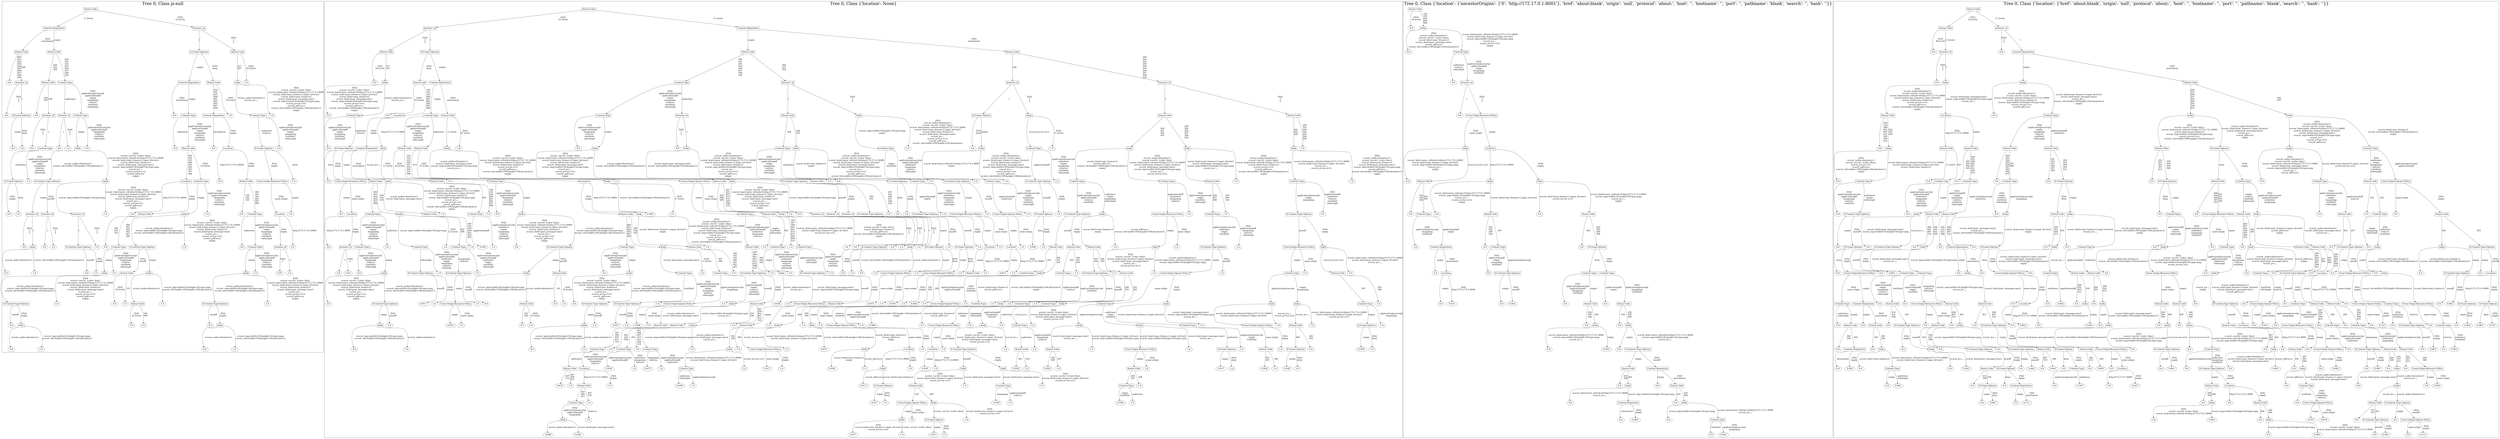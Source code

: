 /*
Generated by:
    http://https://github.com/h2oai/h2o-3/tree/master/h2o-genmodel/src/main/java/hex/genmodel/tools/PrintMojo.java
*/

/*
On a mac:

$ brew install graphviz
$ dot -Tpng file.gv -o file.png
$ open file.png
*/

digraph G {

subgraph cluster_0 {
/* Nodes */

/* Level 0 */
{
"SG_0_Node_0" [shape=box, fontsize=20, label="Status-Code"]
}

/* Level 1 */
{
"SG_0_Node_1" [shape=box, fontsize=20, label="Content-Disposition"]
"SG_0_Node_2" [shape=box, fontsize=20, label="browser_id"]
}

/* Level 2 */
{
"SG_0_Node_3" [shape=box, fontsize=20, label="Status-Code"]
"SG_0_Node_4" [shape=box, fontsize=20, label="Status-Code"]
"SG_0_Node_5" [shape=box, fontsize=20, label="X-Frame-Options"]
"SG_0_Node_6" [shape=box, fontsize=20, label="Status-Code"]
}

/* Level 3 */
{
"SG_0_Node_56" [fontsize=20, label="0.0"]
"SG_0_Node_7" [shape=box, fontsize=20, label="browser_id"]
"SG_0_Node_8" [shape=box, fontsize=20, label="Status-Code"]
"SG_0_Node_9" [shape=box, fontsize=20, label="Content-Type"]
"SG_0_Node_10" [shape=box, fontsize=20, label="Content-Disposition"]
"SG_0_Node_11" [shape=box, fontsize=20, label="Status-Code"]
"SG_0_Node_12" [shape=box, fontsize=20, label="body"]
"SG_0_Node_57" [fontsize=20, label="1.0"]
}

/* Level 4 */
{
"SG_0_Node_58" [fontsize=20, label="0.0"]
"SG_0_Node_13" [shape=box, fontsize=20, label="X-Frame-Options"]
"SG_0_Node_59" [fontsize=20, label="0.0"]
"SG_0_Node_14" [shape=box, fontsize=20, label="browser_id"]
"SG_0_Node_15" [shape=box, fontsize=20, label="browser_id"]
"SG_0_Node_16" [shape=box, fontsize=20, label="Content-Type"]
"SG_0_Node_60" [fontsize=20, label="0.0"]
"SG_0_Node_17" [shape=box, fontsize=20, label="Content-Type"]
"SG_0_Node_18" [shape=box, fontsize=20, label="Content-Disposition"]
"SG_0_Node_61" [fontsize=20, label="1.0"]
"SG_0_Node_19" [shape=box, fontsize=20, label="Content-Type"]
"SG_0_Node_62" [fontsize=20, label="1.0"]
}

/* Level 5 */
{
"SG_0_Node_63" [fontsize=20, label="0.0"]
"SG_0_Node_64" [fontsize=20, label="1.0"]
"SG_0_Node_65" [fontsize=20, label="0.0"]
"SG_0_Node_20" [shape=box, fontsize=20, label="Content-Type"]
"SG_0_Node_66" [fontsize=20, label="0.0"]
"SG_0_Node_67" [fontsize=20, label="1.0"]
"SG_0_Node_21" [shape=box, fontsize=20, label="body"]
"SG_0_Node_68" [fontsize=20, label="1.0"]
"SG_0_Node_69" [fontsize=20, label="0.0"]
"SG_0_Node_22" [shape=box, fontsize=20, label="Status-Code"]
"SG_0_Node_70" [fontsize=20, label="0.0"]
"SG_0_Node_23" [shape=box, fontsize=20, label="Location"]
"SG_0_Node_24" [shape=box, fontsize=20, label="X-Frame-Options"]
"SG_0_Node_71" [fontsize=20, label="1.0"]
}

/* Level 6 */
{
"SG_0_Node_25" [shape=box, fontsize=20, label="X-Frame-Options"]
"SG_0_Node_72" [fontsize=20, label="1.0"]
"SG_0_Node_26" [shape=box, fontsize=20, label="X-Content-Type-Options"]
"SG_0_Node_27" [shape=box, fontsize=20, label="body"]
"SG_0_Node_28" [shape=box, fontsize=20, label="Location"]
"SG_0_Node_29" [shape=box, fontsize=20, label="Content-Type"]
"SG_0_Node_73" [fontsize=20, label="0.0"]
"SG_0_Node_30" [shape=box, fontsize=20, label="Status-Code"]
"SG_0_Node_31" [shape=box, fontsize=20, label="Cross-Origin-Resource-Policy"]
"SG_0_Node_74" [fontsize=20, label="1.0"]
}

/* Level 7 */
{
"SG_0_Node_75" [fontsize=20, label="0.0"]
"SG_0_Node_76" [fontsize=20, label="1.0"]
"SG_0_Node_32" [shape=box, fontsize=20, label="browser_id"]
"SG_0_Node_33" [shape=box, fontsize=20, label="browser_id"]
"SG_0_Node_34" [shape=box, fontsize=20, label="browser_id"]
"SG_0_Node_77" [fontsize=20, label="1.0"]
"SG_0_Node_78" [fontsize=20, label="0.0"]
"SG_0_Node_35" [shape=box, fontsize=20, label="Status-Code"]
"SG_0_Node_36" [shape=box, fontsize=20, label="body"]
"SG_0_Node_79" [fontsize=20, label="1.0"]
"SG_0_Node_80" [fontsize=20, label="0.0"]
"SG_0_Node_37" [shape=box, fontsize=20, label="Content-Type"]
"SG_0_Node_38" [shape=box, fontsize=20, label="Location"]
"SG_0_Node_81" [fontsize=20, label="1.0"]
}

/* Level 8 */
{
"SG_0_Node_82" [fontsize=20, label="0.0"]
"SG_0_Node_39" [shape=box, fontsize=20, label="body"]
"SG_0_Node_83" [fontsize=20, label="0.0"]
"SG_0_Node_84" [fontsize=20, label="1.0"]
"SG_0_Node_40" [shape=box, fontsize=20, label="X-Content-Type-Options"]
"SG_0_Node_85" [fontsize=20, label="1.0"]
"SG_0_Node_86" [fontsize=20, label="0.0"]
"SG_0_Node_41" [shape=box, fontsize=20, label="Content-Type"]
"SG_0_Node_42" [shape=box, fontsize=20, label="X-Content-Type-Options"]
"SG_0_Node_87" [fontsize=20, label="1.0"]
"SG_0_Node_88" [fontsize=20, label="0.0"]
"SG_0_Node_43" [shape=box, fontsize=20, label="Content-Type"]
"SG_0_Node_44" [shape=box, fontsize=20, label="browser_id"]
"SG_0_Node_89" [fontsize=20, label="1.0"]
}

/* Level 9 */
{
"SG_0_Node_90" [fontsize=20, label="0.0"]
"SG_0_Node_91" [fontsize=20, label="1.0"]
"SG_0_Node_92" [fontsize=20, label="0.0"]
"SG_0_Node_93" [fontsize=20, label="1.0"]
"SG_0_Node_45" [shape=box, fontsize=20, label="body"]
"SG_0_Node_94" [fontsize=20, label="1.0"]
"SG_0_Node_46" [shape=box, fontsize=20, label="Status-Code"]
"SG_0_Node_47" [shape=box, fontsize=20, label="body"]
"SG_0_Node_48" [shape=box, fontsize=20, label="body"]
"SG_0_Node_95" [fontsize=20, label="1.0"]
"SG_0_Node_96" [fontsize=20, label="0.97"]
"SG_0_Node_97" [fontsize=20, label="1.0"]
}

/* Level 10 */
{
"SG_0_Node_50" [shape=box, fontsize=20, label="X-Content-Type-Options"]
"SG_0_Node_98" [fontsize=20, label="1.0"]
"SG_0_Node_99" [fontsize=20, label="0.0"]
"SG_0_Node_100" [fontsize=20, label="1.0"]
"SG_0_Node_51" [shape=box, fontsize=20, label="Status-Code"]
"SG_0_Node_101" [fontsize=20, label="1.0"]
"SG_0_Node_52" [shape=box, fontsize=20, label="X-Content-Type-Options"]
"SG_0_Node_102" [fontsize=20, label="1.0"]
}

/* Level 11 */
{
"SG_0_Node_103" [fontsize=20, label="0.0"]
"SG_0_Node_53" [shape=box, fontsize=20, label="body"]
"SG_0_Node_104" [fontsize=20, label="0.0"]
"SG_0_Node_105" [fontsize=20, label="0.5"]
"SG_0_Node_106" [fontsize=20, label="0.0"]
"SG_0_Node_55" [shape=box, fontsize=20, label="body"]
}

/* Level 12 */
{
"SG_0_Node_107" [fontsize=20, label="0.0"]
"SG_0_Node_108" [fontsize=20, label="1.0"]
"SG_0_Node_109" [fontsize=20, label="0.0"]
"SG_0_Node_110" [fontsize=20, label="1.0"]
}

/* Edges */
"SG_0_Node_0" -> "SG_0_Node_1" [fontsize=20, label="11 levels
"]
"SG_0_Node_0" -> "SG_0_Node_2" [fontsize=20, label="[NA]
52 levels
"]
"SG_0_Node_2" -> "SG_0_Node_5" [fontsize=20, label="1
"]
"SG_0_Node_2" -> "SG_0_Node_6" [fontsize=20, label="[NA]
2
3
"]
"SG_0_Node_6" -> "SG_0_Node_12" [fontsize=20, label="417
507
"]
"SG_0_Node_6" -> "SG_0_Node_57" [fontsize=20, label="[NA]
50 levels
"]
"SG_0_Node_12" -> "SG_0_Node_19" [fontsize=20, label="ecocnt_audio=duration=1
ecocnt_js=.,,.
"]
"SG_0_Node_12" -> "SG_0_Node_62" [fontsize=20, label="[NA]
ecocnt_css=h1 {color: blue}
ecocnt_html=meta_refresh=0;http://172.17.0.1:8000
ecocnt_html=num_frames=1,input_id=test1
ecocnt_html=num_frames=2
ecocnt_html=post_message=mes1
ecocnt_img=width=50,height=50,type=png
ecocnt_js=var a=5;
ecocnt_pdf=a=a
ecocnt_vid=width=100,height=100,duration=2
empty
"]
"SG_0_Node_19" -> "SG_0_Node_24" [fontsize=20, label="audio/wav
text/css
"]
"SG_0_Node_19" -> "SG_0_Node_71" [fontsize=20, label="[NA]
application/javascript
application/pdf
empty
image/png
text/html
video/mp4
"]
"SG_0_Node_24" -> "SG_0_Node_31" [fontsize=20, label="[NA]
empty
"]
"SG_0_Node_24" -> "SG_0_Node_74" [fontsize=20, label="deny
"]
"SG_0_Node_31" -> "SG_0_Node_38" [fontsize=20, label="[NA]
same-origin
"]
"SG_0_Node_31" -> "SG_0_Node_81" [fontsize=20, label="empty
"]
"SG_0_Node_38" -> "SG_0_Node_44" [fontsize=20, label="[NA]
empty
"]
"SG_0_Node_38" -> "SG_0_Node_89" [fontsize=20, label="http://172.17.0.1:8000
"]
"SG_0_Node_44" -> "SG_0_Node_96" [fontsize=20, label="[NA]
2
"]
"SG_0_Node_44" -> "SG_0_Node_97" [fontsize=20, label="3
"]
"SG_0_Node_5" -> "SG_0_Node_10" [fontsize=20, label="empty
"]
"SG_0_Node_5" -> "SG_0_Node_11" [fontsize=20, label="[NA]
deny
"]
"SG_0_Node_11" -> "SG_0_Node_18" [fontsize=20, label="100
102
103
300
301
302
303
307
308
"]
"SG_0_Node_11" -> "SG_0_Node_61" [fontsize=20, label="[NA]
43 levels
"]
"SG_0_Node_18" -> "SG_0_Node_70" [fontsize=20, label="attachment
"]
"SG_0_Node_18" -> "SG_0_Node_23" [fontsize=20, label="[NA]
empty
"]
"SG_0_Node_23" -> "SG_0_Node_73" [fontsize=20, label="http://172.17.0.1:8000
"]
"SG_0_Node_23" -> "SG_0_Node_30" [fontsize=20, label="[NA]
empty
"]
"SG_0_Node_30" -> "SG_0_Node_80" [fontsize=20, label="100
102
103
"]
"SG_0_Node_30" -> "SG_0_Node_37" [fontsize=20, label="300
301
302
303
307
308
"]
"SG_0_Node_37" -> "SG_0_Node_88" [fontsize=20, label="audio/wav
"]
"SG_0_Node_37" -> "SG_0_Node_43" [fontsize=20, label="[NA]
application/javascript
application/pdf
empty
image/png
text/css
text/html
video/mp4
"]
"SG_0_Node_43" -> "SG_0_Node_48" [fontsize=20, label="empty
"]
"SG_0_Node_43" -> "SG_0_Node_95" [fontsize=20, label="[NA]
application/javascript
application/pdf
image/png
text/css
text/html
video/mp4
"]
"SG_0_Node_48" -> "SG_0_Node_52" [fontsize=20, label="ecocnt_audio=duration=1
ecocnt_img=width=50,height=50,type=png
ecocnt_vid=width=100,height=100,duration=2
"]
"SG_0_Node_48" -> "SG_0_Node_102" [fontsize=20, label="[NA]
ecocnt_css=h1 {color: blue}
ecocnt_html=meta_refresh=0;http://172.17.0.1:8000
ecocnt_html=num_frames=1,input_id=test1
ecocnt_html=num_frames=2
ecocnt_html=post_message=mes1
ecocnt_js=.,,.
ecocnt_js=var a=5;
ecocnt_pdf=a=a
empty
"]
"SG_0_Node_52" -> "SG_0_Node_106" [fontsize=20, label="nosniff
"]
"SG_0_Node_52" -> "SG_0_Node_55" [fontsize=20, label="[NA]
empty
"]
"SG_0_Node_55" -> "SG_0_Node_109" [fontsize=20, label="ecocnt_audio=duration=1
"]
"SG_0_Node_55" -> "SG_0_Node_110" [fontsize=20, label="ecocnt_img=width=50,height=50,type=png
ecocnt_vid=width=100,height=100,duration=2
"]
"SG_0_Node_10" -> "SG_0_Node_60" [fontsize=20, label="[NA]
attachment
"]
"SG_0_Node_10" -> "SG_0_Node_17" [fontsize=20, label="empty
"]
"SG_0_Node_17" -> "SG_0_Node_69" [fontsize=20, label="audio/wav
"]
"SG_0_Node_17" -> "SG_0_Node_22" [fontsize=20, label="[NA]
application/javascript
application/pdf
empty
image/png
text/css
text/html
video/mp4
"]
"SG_0_Node_22" -> "SG_0_Node_28" [fontsize=20, label="100
102
103
300
301
302
303
307
308
"]
"SG_0_Node_22" -> "SG_0_Node_29" [fontsize=20, label="[NA]
43 levels
"]
"SG_0_Node_29" -> "SG_0_Node_36" [fontsize=20, label="empty
"]
"SG_0_Node_29" -> "SG_0_Node_79" [fontsize=20, label="[NA]
application/javascript
application/pdf
image/png
text/css
text/html
video/mp4
"]
"SG_0_Node_36" -> "SG_0_Node_42" [fontsize=20, label="ecocnt_audio=duration=1
ecocnt_img=width=50,height=50,type=png
ecocnt_vid=width=100,height=100,duration=2
"]
"SG_0_Node_36" -> "SG_0_Node_87" [fontsize=20, label="[NA]
ecocnt_css=h1 {color: blue}
ecocnt_html=meta_refresh=0;http://172.17.0.1:8000
ecocnt_html=num_frames=1,input_id=test1
ecocnt_html=num_frames=2
ecocnt_html=post_message=mes1
ecocnt_js=.,,.
ecocnt_js=var a=5;
ecocnt_pdf=a=a
empty
"]
"SG_0_Node_42" -> "SG_0_Node_46" [fontsize=20, label="[NA]
nosniff
"]
"SG_0_Node_42" -> "SG_0_Node_47" [fontsize=20, label="empty
"]
"SG_0_Node_47" -> "SG_0_Node_51" [fontsize=20, label="ecocnt_audio=duration=1
"]
"SG_0_Node_47" -> "SG_0_Node_101" [fontsize=20, label="ecocnt_img=width=50,height=50,type=png
ecocnt_vid=width=100,height=100,duration=2
"]
"SG_0_Node_51" -> "SG_0_Node_104" [fontsize=20, label="[NA]
41 levels
"]
"SG_0_Node_51" -> "SG_0_Node_105" [fontsize=20, label="101
999
"]
"SG_0_Node_46" -> "SG_0_Node_99" [fontsize=20, label="[NA]
42 levels
"]
"SG_0_Node_46" -> "SG_0_Node_100" [fontsize=20, label="101
"]
"SG_0_Node_28" -> "SG_0_Node_78" [fontsize=20, label="http://172.17.0.1:8000
"]
"SG_0_Node_28" -> "SG_0_Node_35" [fontsize=20, label="[NA]
empty
"]
"SG_0_Node_35" -> "SG_0_Node_86" [fontsize=20, label="100
102
103
"]
"SG_0_Node_35" -> "SG_0_Node_41" [fontsize=20, label="300
301
302
303
307
308
"]
"SG_0_Node_41" -> "SG_0_Node_45" [fontsize=20, label="empty
"]
"SG_0_Node_41" -> "SG_0_Node_94" [fontsize=20, label="[NA]
application/javascript
application/pdf
image/png
text/css
text/html
video/mp4
"]
"SG_0_Node_45" -> "SG_0_Node_50" [fontsize=20, label="ecocnt_audio=duration=1
ecocnt_img=width=50,height=50,type=png
ecocnt_vid=width=100,height=100,duration=2
"]
"SG_0_Node_45" -> "SG_0_Node_98" [fontsize=20, label="[NA]
ecocnt_css=h1 {color: blue}
ecocnt_html=meta_refresh=0;http://172.17.0.1:8000
ecocnt_html=num_frames=1,input_id=test1
ecocnt_html=num_frames=2
ecocnt_html=post_message=mes1
ecocnt_js=.,,.
ecocnt_js=var a=5;
ecocnt_pdf=a=a
empty
"]
"SG_0_Node_50" -> "SG_0_Node_103" [fontsize=20, label="nosniff
"]
"SG_0_Node_50" -> "SG_0_Node_53" [fontsize=20, label="[NA]
empty
"]
"SG_0_Node_53" -> "SG_0_Node_107" [fontsize=20, label="ecocnt_audio=duration=1
"]
"SG_0_Node_53" -> "SG_0_Node_108" [fontsize=20, label="ecocnt_img=width=50,height=50,type=png
ecocnt_vid=width=100,height=100,duration=2
"]
"SG_0_Node_1" -> "SG_0_Node_3" [fontsize=20, label="[NA]
attachment
"]
"SG_0_Node_1" -> "SG_0_Node_4" [fontsize=20, label="empty
"]
"SG_0_Node_4" -> "SG_0_Node_8" [fontsize=20, label="204
205
304
"]
"SG_0_Node_4" -> "SG_0_Node_9" [fontsize=20, label="200
201
202
203
206
207
208
226
"]
"SG_0_Node_9" -> "SG_0_Node_15" [fontsize=20, label="audio/wav
"]
"SG_0_Node_9" -> "SG_0_Node_16" [fontsize=20, label="[NA]
application/javascript
application/pdf
empty
image/png
text/css
text/html
video/mp4
"]
"SG_0_Node_16" -> "SG_0_Node_21" [fontsize=20, label="empty
"]
"SG_0_Node_16" -> "SG_0_Node_68" [fontsize=20, label="[NA]
application/javascript
application/pdf
image/png
text/css
text/html
video/mp4
"]
"SG_0_Node_21" -> "SG_0_Node_26" [fontsize=20, label="ecocnt_audio=duration=1
ecocnt_vid=width=100,height=100,duration=2
"]
"SG_0_Node_21" -> "SG_0_Node_27" [fontsize=20, label="[NA]
ecocnt_css=h1 {color: blue}
ecocnt_html=meta_refresh=0;http://172.17.0.1:8000
ecocnt_html=num_frames=1,input_id=test1
ecocnt_html=num_frames=2
ecocnt_html=post_message=mes1
ecocnt_img=width=50,height=50,type=png
ecocnt_js=.,,.
ecocnt_js=var a=5;
ecocnt_pdf=a=a
empty
"]
"SG_0_Node_27" -> "SG_0_Node_34" [fontsize=20, label="ecocnt_img=width=50,height=50,type=png
"]
"SG_0_Node_27" -> "SG_0_Node_77" [fontsize=20, label="[NA]
ecocnt_css=h1 {color: blue}
ecocnt_html=meta_refresh=0;http://172.17.0.1:8000
ecocnt_html=num_frames=1,input_id=test1
ecocnt_html=num_frames=2
ecocnt_html=post_message=mes1
ecocnt_js=.,,.
ecocnt_js=var a=5;
ecocnt_pdf=a=a
empty
"]
"SG_0_Node_34" -> "SG_0_Node_40" [fontsize=20, label="1
"]
"SG_0_Node_34" -> "SG_0_Node_85" [fontsize=20, label="[NA]
2
3
"]
"SG_0_Node_40" -> "SG_0_Node_92" [fontsize=20, label="nosniff
"]
"SG_0_Node_40" -> "SG_0_Node_93" [fontsize=20, label="[NA]
empty
"]
"SG_0_Node_26" -> "SG_0_Node_32" [fontsize=20, label="empty
"]
"SG_0_Node_26" -> "SG_0_Node_33" [fontsize=20, label="[NA]
nosniff
"]
"SG_0_Node_33" -> "SG_0_Node_83" [fontsize=20, label="1
"]
"SG_0_Node_33" -> "SG_0_Node_84" [fontsize=20, label="[NA]
2
3
"]
"SG_0_Node_32" -> "SG_0_Node_82" [fontsize=20, label="[NA]
2
3
"]
"SG_0_Node_32" -> "SG_0_Node_39" [fontsize=20, label="1
"]
"SG_0_Node_39" -> "SG_0_Node_90" [fontsize=20, label="ecocnt_audio=duration=1
"]
"SG_0_Node_39" -> "SG_0_Node_91" [fontsize=20, label="ecocnt_vid=width=100,height=100,duration=2
"]
"SG_0_Node_15" -> "SG_0_Node_66" [fontsize=20, label="1
"]
"SG_0_Node_15" -> "SG_0_Node_67" [fontsize=20, label="[NA]
2
3
"]
"SG_0_Node_8" -> "SG_0_Node_59" [fontsize=20, label="204
205
"]
"SG_0_Node_8" -> "SG_0_Node_14" [fontsize=20, label="304
"]
"SG_0_Node_14" -> "SG_0_Node_65" [fontsize=20, label="[NA]
2
3
"]
"SG_0_Node_14" -> "SG_0_Node_20" [fontsize=20, label="1
"]
"SG_0_Node_20" -> "SG_0_Node_25" [fontsize=20, label="audio/wav
"]
"SG_0_Node_20" -> "SG_0_Node_72" [fontsize=20, label="[NA]
application/javascript
application/pdf
empty
image/png
text/css
text/html
video/mp4
"]
"SG_0_Node_25" -> "SG_0_Node_75" [fontsize=20, label="[NA]
empty
"]
"SG_0_Node_25" -> "SG_0_Node_76" [fontsize=20, label="deny
"]
"SG_0_Node_3" -> "SG_0_Node_56" [fontsize=20, label="200
201
202
203
204
205
206
207
208
226
"]
"SG_0_Node_3" -> "SG_0_Node_7" [fontsize=20, label="304
"]
"SG_0_Node_7" -> "SG_0_Node_58" [fontsize=20, label="[NA]
2
3
"]
"SG_0_Node_7" -> "SG_0_Node_13" [fontsize=20, label="1
"]
"SG_0_Node_13" -> "SG_0_Node_63" [fontsize=20, label="empty
"]
"SG_0_Node_13" -> "SG_0_Node_64" [fontsize=20, label="[NA]
deny
"]

fontsize=40
label="Tree 0, Class js-null"
}

subgraph cluster_1 {
/* Nodes */

/* Level 0 */
{
"SG_1_Node_0" [shape=box, fontsize=20, label="Status-Code"]
}

/* Level 1 */
{
"SG_1_Node_1" [shape=box, fontsize=20, label="browser_id"]
"SG_1_Node_2" [shape=box, fontsize=20, label="Content-Disposition"]
}

/* Level 2 */
{
"SG_1_Node_3" [shape=box, fontsize=20, label="Status-Code"]
"SG_1_Node_4" [shape=box, fontsize=20, label="X-Frame-Options"]
"SG_1_Node_5" [shape=box, fontsize=20, label="Status-Code"]
"SG_1_Node_6" [shape=box, fontsize=20, label="Status-Code"]
}

/* Level 3 */
{
"SG_1_Node_242" [fontsize=20, label="0.0"]
"SG_1_Node_7" [shape=box, fontsize=20, label="body"]
"SG_1_Node_8" [shape=box, fontsize=20, label="Status-Code"]
"SG_1_Node_9" [shape=box, fontsize=20, label="Content-Disposition"]
"SG_1_Node_10" [shape=box, fontsize=20, label="Content-Type"]
"SG_1_Node_11" [shape=box, fontsize=20, label="browser_id"]
"SG_1_Node_12" [shape=box, fontsize=20, label="browser_id"]
"SG_1_Node_13" [shape=box, fontsize=20, label="browser_id"]
}

/* Level 4 */
{
"SG_1_Node_243" [fontsize=20, label="0.0"]
"SG_1_Node_14" [shape=box, fontsize=20, label="Content-Type"]
"SG_1_Node_244" [fontsize=20, label="0.0"]
"SG_1_Node_15" [shape=box, fontsize=20, label="Location"]
"SG_1_Node_16" [shape=box, fontsize=20, label="Content-Type"]
"SG_1_Node_17" [shape=box, fontsize=20, label="Status-Code"]
"SG_1_Node_18" [shape=box, fontsize=20, label="Content-Type"]
"SG_1_Node_19" [shape=box, fontsize=20, label="browser_id"]
"SG_1_Node_20" [shape=box, fontsize=20, label="Status-Code"]
"SG_1_Node_21" [shape=box, fontsize=20, label="body"]
"SG_1_Node_22" [shape=box, fontsize=20, label="X-Frame-Options"]
"SG_1_Node_23" [shape=box, fontsize=20, label="body"]
"SG_1_Node_24" [shape=box, fontsize=20, label="Status-Code"]
"SG_1_Node_25" [shape=box, fontsize=20, label="Status-Code"]
}

/* Level 5 */
{
"SG_1_Node_245" [fontsize=20, label="0.0"]
"SG_1_Node_26" [shape=box, fontsize=20, label="X-Frame-Options"]
"SG_1_Node_27" [shape=box, fontsize=20, label="Content-Disposition"]
"SG_1_Node_28" [shape=box, fontsize=20, label="body"]
"SG_1_Node_29" [shape=box, fontsize=20, label="Status-Code"]
"SG_1_Node_30" [shape=box, fontsize=20, label="Status-Code"]
"SG_1_Node_31" [shape=box, fontsize=20, label="body"]
"SG_1_Node_246" [fontsize=20, label="1.0"]
"SG_1_Node_247" [fontsize=20, label="0.0"]
"SG_1_Node_32" [shape=box, fontsize=20, label="body"]
"SG_1_Node_248" [fontsize=20, label="0.0"]
"SG_1_Node_33" [shape=box, fontsize=20, label="body"]
"SG_1_Node_34" [shape=box, fontsize=20, label="Content-Type"]
"SG_1_Node_35" [shape=box, fontsize=20, label="body"]
"SG_1_Node_36" [shape=box, fontsize=20, label="Content-Type"]
"SG_1_Node_249" [fontsize=20, label="1.0"]
"SG_1_Node_250" [fontsize=20, label="0.0"]
"SG_1_Node_37" [shape=box, fontsize=20, label="body"]
"SG_1_Node_38" [shape=box, fontsize=20, label="Content-Type"]
"SG_1_Node_251" [fontsize=20, label="1.0"]
"SG_1_Node_39" [shape=box, fontsize=20, label="body"]
"SG_1_Node_40" [shape=box, fontsize=20, label="body"]
"SG_1_Node_41" [shape=box, fontsize=20, label="body"]
"SG_1_Node_252" [fontsize=20, label="1.0"]
}

/* Level 6 */
{
"SG_1_Node_253" [fontsize=20, label="0.0"]
"SG_1_Node_42" [shape=box, fontsize=20, label="Cross-Origin-Resource-Policy"]
"SG_1_Node_43" [shape=box, fontsize=20, label="Status-Code"]
"SG_1_Node_44" [shape=box, fontsize=20, label="body"]
"SG_1_Node_45" [shape=box, fontsize=20, label="Status-Code"]
"SG_1_Node_254" [fontsize=20, label="1.0"]
"SG_1_Node_46" [shape=box, fontsize=20, label="Content-Type"]
"SG_1_Node_47" [shape=box, fontsize=20, label="Location"]
"SG_1_Node_48" [shape=box, fontsize=20, label="body"]
"SG_1_Node_255" [fontsize=20, label="1.0"]
"SG_1_Node_49" [shape=box, fontsize=20, label="Cross-Origin-Opener-Policy"]
"SG_1_Node_50" [shape=box, fontsize=20, label="Status-Code"]
"SG_1_Node_51" [shape=box, fontsize=20, label="body"]
"SG_1_Node_52" [shape=box, fontsize=20, label="X-Content-Type-Options"]
"SG_1_Node_53" [shape=box, fontsize=20, label="Status-Code"]
"SG_1_Node_256" [fontsize=20, label="1.0"]
"SG_1_Node_257" [fontsize=20, label="0.0"]
"SG_1_Node_54" [shape=box, fontsize=20, label="X-Frame-Options"]
"SG_1_Node_55" [shape=box, fontsize=20, label="Content-Type"]
"SG_1_Node_258" [fontsize=20, label="1.0"]
"SG_1_Node_56" [shape=box, fontsize=20, label="X-Content-Type-Options"]
"SG_1_Node_259" [fontsize=20, label="1.0"]
"SG_1_Node_57" [shape=box, fontsize=20, label="Content-Type"]
"SG_1_Node_260" [fontsize=20, label="1.0"]
"SG_1_Node_58" [shape=box, fontsize=20, label="X-Content-Type-Options"]
"SG_1_Node_261" [fontsize=20, label="1.0"]
"SG_1_Node_59" [shape=box, fontsize=20, label="Content-Type"]
"SG_1_Node_60" [shape=box, fontsize=20, label="Content-Type"]
"SG_1_Node_61" [shape=box, fontsize=20, label="Status-Code"]
"SG_1_Node_262" [fontsize=20, label="1.0"]
"SG_1_Node_62" [shape=box, fontsize=20, label="Content-Type"]
"SG_1_Node_263" [fontsize=20, label="1.0"]
}

/* Level 7 */
{
"SG_1_Node_264" [fontsize=20, label="0.0"]
"SG_1_Node_63" [shape=box, fontsize=20, label="Location"]
"SG_1_Node_64" [shape=box, fontsize=20, label="Content-Type"]
"SG_1_Node_65" [shape=box, fontsize=20, label="body"]
"SG_1_Node_66" [shape=box, fontsize=20, label="Status-Code"]
"SG_1_Node_265" [fontsize=20, label="1.0"]
"SG_1_Node_67" [shape=box, fontsize=20, label="Content-Type"]
"SG_1_Node_266" [fontsize=20, label="1.0"]
"SG_1_Node_267" [fontsize=20, label="0.0"]
"SG_1_Node_68" [shape=box, fontsize=20, label="body"]
"SG_1_Node_69" [shape=box, fontsize=20, label="Status-Code"]
"SG_1_Node_70" [shape=box, fontsize=20, label="body"]
"SG_1_Node_268" [fontsize=20, label="0.938"]
"SG_1_Node_269" [fontsize=20, label="1.0"]
"SG_1_Node_72" [shape=box, fontsize=20, label="Content-Type"]
"SG_1_Node_73" [shape=box, fontsize=20, label="Status-Code"]
"SG_1_Node_74" [shape=box, fontsize=20, label="body"]
"SG_1_Node_270" [fontsize=20, label="1.0"]
"SG_1_Node_271" [fontsize=20, label="0.0"]
"SG_1_Node_75" [shape=box, fontsize=20, label="browser_id"]
"SG_1_Node_76" [shape=box, fontsize=20, label="browser_id"]
"SG_1_Node_77" [shape=box, fontsize=20, label="browser_id"]
"SG_1_Node_78" [shape=box, fontsize=20, label="X-Content-Type-Options"]
"SG_1_Node_272" [fontsize=20, label="1.0"]
"SG_1_Node_273" [fontsize=20, label="0.0"]
"SG_1_Node_274" [fontsize=20, label="1.0"]
"SG_1_Node_79" [shape=box, fontsize=20, label="X-Content-Type-Options"]
"SG_1_Node_275" [fontsize=20, label="1.0"]
"SG_1_Node_80" [shape=box, fontsize=20, label="Cross-Origin-Resource-Policy"]
"SG_1_Node_276" [fontsize=20, label="1.0"]
"SG_1_Node_81" [shape=box, fontsize=20, label="Cross-Origin-Opener-Policy"]
"SG_1_Node_277" [fontsize=20, label="1.0"]
"SG_1_Node_82" [shape=box, fontsize=20, label="X-Frame-Options"]
"SG_1_Node_278" [fontsize=20, label="1.0"]
"SG_1_Node_83" [shape=box, fontsize=20, label="X-Content-Type-Options"]
"SG_1_Node_84" [shape=box, fontsize=20, label="body"]
"SG_1_Node_85" [shape=box, fontsize=20, label="Cross-Origin-Resource-Policy"]
"SG_1_Node_279" [fontsize=20, label="1.0"]
"SG_1_Node_86" [shape=box, fontsize=20, label="Content-Type"]
"SG_1_Node_280" [fontsize=20, label="1.0"]
"SG_1_Node_87" [shape=box, fontsize=20, label="X-Content-Type-Options"]
"SG_1_Node_281" [fontsize=20, label="1.0"]
}

/* Level 8 */
{
"SG_1_Node_282" [fontsize=20, label="0.0"]
"SG_1_Node_88" [shape=box, fontsize=20, label="browser_id"]
"SG_1_Node_89" [shape=box, fontsize=20, label="Content-Type"]
"SG_1_Node_283" [fontsize=20, label="1.0"]
"SG_1_Node_90" [shape=box, fontsize=20, label="Content-Type"]
"SG_1_Node_284" [fontsize=20, label="1.0"]
"SG_1_Node_91" [shape=box, fontsize=20, label="Content-Type"]
"SG_1_Node_285" [fontsize=20, label="1.0"]
"SG_1_Node_286" [fontsize=20, label="0.938"]
"SG_1_Node_287" [fontsize=20, label="1.0"]
"SG_1_Node_288" [fontsize=20, label="0.0"]
"SG_1_Node_93" [shape=box, fontsize=20, label="X-Content-Type-Options"]
"SG_1_Node_94" [shape=box, fontsize=20, label="Content-Type"]
"SG_1_Node_95" [shape=box, fontsize=20, label="body"]
"SG_1_Node_96" [shape=box, fontsize=20, label="Status-Code"]
"SG_1_Node_289" [fontsize=20, label="1.0"]
"SG_1_Node_97" [shape=box, fontsize=20, label="Status-Code"]
"SG_1_Node_290" [fontsize=20, label="1.0"]
"SG_1_Node_98" [shape=box, fontsize=20, label="Content-Type"]
"SG_1_Node_291" [fontsize=20, label="1.0"]
"SG_1_Node_99" [shape=box, fontsize=20, label="Content-Type"]
"SG_1_Node_292" [fontsize=20, label="1.0"]
"SG_1_Node_293" [fontsize=20, label="0.0"]
"SG_1_Node_100" [shape=box, fontsize=20, label="X-Content-Type-Options"]
"SG_1_Node_294" [fontsize=20, label="0.0"]
"SG_1_Node_295" [fontsize=20, label="1.0"]
"SG_1_Node_101" [shape=box, fontsize=20, label="body"]
"SG_1_Node_296" [fontsize=20, label="1.0"]
"SG_1_Node_102" [shape=box, fontsize=20, label="X-Frame-Options"]
"SG_1_Node_297" [fontsize=20, label="1.0"]
"SG_1_Node_103" [shape=box, fontsize=20, label="X-Frame-Options"]
"SG_1_Node_298" [fontsize=20, label="1.0"]
"SG_1_Node_104" [shape=box, fontsize=20, label="Location"]
"SG_1_Node_299" [fontsize=20, label="1.0"]
"SG_1_Node_105" [shape=box, fontsize=20, label="Location"]
"SG_1_Node_300" [fontsize=20, label="1.0"]
"SG_1_Node_301" [fontsize=20, label="0.938"]
"SG_1_Node_302" [fontsize=20, label="1.0"]
"SG_1_Node_107" [shape=box, fontsize=20, label="Status-Code"]
"SG_1_Node_108" [shape=box, fontsize=20, label="Status-Code"]
"SG_1_Node_109" [shape=box, fontsize=20, label="Status-Code"]
"SG_1_Node_303" [fontsize=20, label="1.0"]
"SG_1_Node_110" [shape=box, fontsize=20, label="body"]
"SG_1_Node_304" [fontsize=20, label="1.0"]
"SG_1_Node_111" [shape=box, fontsize=20, label="X-Content-Type-Options"]
"SG_1_Node_305" [fontsize=20, label="1.0"]
"SG_1_Node_112" [shape=box, fontsize=20, label="Cross-Origin-Resource-Policy"]
"SG_1_Node_113" [shape=box, fontsize=20, label="body"]
}

/* Level 9 */
{
"SG_1_Node_306" [fontsize=20, label="0.0"]
"SG_1_Node_307" [fontsize=20, label="0.03"]
"SG_1_Node_308" [fontsize=20, label="0.0"]
"SG_1_Node_115" [shape=box, fontsize=20, label="body"]
"SG_1_Node_116" [shape=box, fontsize=20, label="X-Content-Type-Options"]
"SG_1_Node_309" [fontsize=20, label="1.0"]
"SG_1_Node_117" [shape=box, fontsize=20, label="X-Content-Type-Options"]
"SG_1_Node_310" [fontsize=20, label="1.0"]
"SG_1_Node_118" [shape=box, fontsize=20, label="body"]
"SG_1_Node_119" [shape=box, fontsize=20, label="Status-Code"]
"SG_1_Node_311" [fontsize=20, label="0.0"]
"SG_1_Node_120" [shape=box, fontsize=20, label="body"]
"SG_1_Node_121" [shape=box, fontsize=20, label="Content-Type"]
"SG_1_Node_312" [fontsize=20, label="1.0"]
"SG_1_Node_122" [shape=box, fontsize=20, label="Content-Type"]
"SG_1_Node_313" [fontsize=20, label="1.0"]
"SG_1_Node_123" [shape=box, fontsize=20, label="X-Content-Type-Options"]
"SG_1_Node_314" [fontsize=20, label="1.0"]
"SG_1_Node_124" [shape=box, fontsize=20, label="body"]
"SG_1_Node_315" [fontsize=20, label="1.0"]
"SG_1_Node_125" [shape=box, fontsize=20, label="X-Content-Type-Options"]
"SG_1_Node_316" [fontsize=20, label="1.0"]
"SG_1_Node_317" [fontsize=20, label="0.0"]
"SG_1_Node_318" [fontsize=20, label="1.0"]
"SG_1_Node_319" [fontsize=20, label="0.0"]
"SG_1_Node_320" [fontsize=20, label="1.0"]
"SG_1_Node_126" [shape=box, fontsize=20, label="Cross-Origin-Opener-Policy"]
"SG_1_Node_321" [fontsize=20, label="1.0"]
"SG_1_Node_127" [shape=box, fontsize=20, label="Cross-Origin-Resource-Policy"]
"SG_1_Node_322" [fontsize=20, label="1.0"]
"SG_1_Node_128" [shape=box, fontsize=20, label="Status-Code"]
"SG_1_Node_323" [fontsize=20, label="1.0"]
"SG_1_Node_324" [fontsize=20, label="0.875"]
"SG_1_Node_325" [fontsize=20, label="1.0"]
"SG_1_Node_130" [shape=box, fontsize=20, label="Content-Type"]
"SG_1_Node_131" [shape=box, fontsize=20, label="body"]
"SG_1_Node_132" [shape=box, fontsize=20, label="Content-Type"]
"SG_1_Node_326" [fontsize=20, label="1.0"]
"SG_1_Node_133" [shape=box, fontsize=20, label="X-Content-Type-Options"]
"SG_1_Node_327" [fontsize=20, label="1.0"]
"SG_1_Node_134" [shape=box, fontsize=20, label="Status-Code"]
"SG_1_Node_328" [fontsize=20, label="1.0"]
"SG_1_Node_135" [shape=box, fontsize=20, label="Cross-Origin-Opener-Policy"]
"SG_1_Node_329" [fontsize=20, label="1.0"]
"SG_1_Node_136" [shape=box, fontsize=20, label="Content-Type"]
"SG_1_Node_330" [fontsize=20, label="1.0"]
"SG_1_Node_137" [shape=box, fontsize=20, label="Status-Code"]
"SG_1_Node_331" [fontsize=20, label="1.0"]
}

/* Level 10 */
{
"SG_1_Node_332" [fontsize=20, label="0.0"]
"SG_1_Node_138" [shape=box, fontsize=20, label="X-Content-Type-Options"]
"SG_1_Node_333" [fontsize=20, label="0.917"]
"SG_1_Node_334" [fontsize=20, label="1.0"]
"SG_1_Node_140" [shape=box, fontsize=20, label="Cross-Origin-Resource-Policy"]
"SG_1_Node_335" [fontsize=20, label="1.0"]
"SG_1_Node_336" [fontsize=20, label="0.0"]
"SG_1_Node_141" [shape=box, fontsize=20, label="Status-Code"]
"SG_1_Node_337" [fontsize=20, label="0.0"]
"SG_1_Node_338" [fontsize=20, label="1.0"]
"SG_1_Node_339" [fontsize=20, label="0.0"]
"SG_1_Node_142" [shape=box, fontsize=20, label="X-Content-Type-Options"]
"SG_1_Node_143" [shape=box, fontsize=20, label="X-Content-Type-Options"]
"SG_1_Node_340" [fontsize=20, label="1.0"]
"SG_1_Node_144" [shape=box, fontsize=20, label="Cross-Origin-Opener-Policy"]
"SG_1_Node_341" [fontsize=20, label="1.0"]
"SG_1_Node_145" [shape=box, fontsize=20, label="body"]
"SG_1_Node_146" [shape=box, fontsize=20, label="Status-Code"]
"SG_1_Node_342" [fontsize=20, label="0.938"]
"SG_1_Node_343" [fontsize=20, label="1.0"]
"SG_1_Node_148" [shape=box, fontsize=20, label="Cross-Origin-Resource-Policy"]
"SG_1_Node_149" [shape=box, fontsize=20, label="Status-Code"]
"SG_1_Node_344" [fontsize=20, label="0.875"]
"SG_1_Node_345" [fontsize=20, label="1.0"]
"SG_1_Node_346" [fontsize=20, label="0.938"]
"SG_1_Node_347" [fontsize=20, label="1.0"]
"SG_1_Node_348" [fontsize=20, label="0.969"]
"SG_1_Node_349" [fontsize=20, label="1.0"]
"SG_1_Node_153" [shape=box, fontsize=20, label="Cross-Origin-Opener-Policy"]
"SG_1_Node_350" [fontsize=20, label="1.0"]
"SG_1_Node_154" [shape=box, fontsize=20, label="Content-Type"]
"SG_1_Node_351" [fontsize=20, label="1.0"]
"SG_1_Node_155" [shape=box, fontsize=20, label="body"]
"SG_1_Node_352" [fontsize=20, label="1.0"]
"SG_1_Node_156" [shape=box, fontsize=20, label="Content-Type"]
"SG_1_Node_353" [fontsize=20, label="1.0"]
"SG_1_Node_157" [shape=box, fontsize=20, label="Content-Type"]
"SG_1_Node_158" [shape=box, fontsize=20, label="body"]
"SG_1_Node_159" [shape=box, fontsize=20, label="Content-Type"]
"SG_1_Node_160" [shape=box, fontsize=20, label="body"]
"SG_1_Node_161" [shape=box, fontsize=20, label="body"]
"SG_1_Node_162" [shape=box, fontsize=20, label="body"]
"SG_1_Node_163" [shape=box, fontsize=20, label="Content-Type"]
"SG_1_Node_354" [fontsize=20, label="1.0"]
}

/* Level 11 */
{
"SG_1_Node_164" [shape=box, fontsize=20, label="body"]
"SG_1_Node_355" [fontsize=20, label="1.0"]
"SG_1_Node_356" [fontsize=20, label="0.875"]
"SG_1_Node_357" [fontsize=20, label="1.0"]
"SG_1_Node_358" [fontsize=20, label="0.5"]
"SG_1_Node_359" [fontsize=20, label="1.0"]
"SG_1_Node_167" [shape=box, fontsize=20, label="body"]
"SG_1_Node_360" [fontsize=20, label="1.0"]
"SG_1_Node_361" [fontsize=20, label="0.917"]
"SG_1_Node_362" [fontsize=20, label="1.0"]
"SG_1_Node_363" [fontsize=20, label="0.938"]
"SG_1_Node_364" [fontsize=20, label="1.0"]
"SG_1_Node_170" [shape=box, fontsize=20, label="Status-Code"]
"SG_1_Node_171" [shape=box, fontsize=20, label="Status-Code"]
"SG_1_Node_172" [shape=box, fontsize=20, label="body"]
"SG_1_Node_365" [fontsize=20, label="1.0"]
"SG_1_Node_173" [shape=box, fontsize=20, label="Status-Code"]
"SG_1_Node_366" [fontsize=20, label="1.0"]
"SG_1_Node_174" [shape=box, fontsize=20, label="body"]
"SG_1_Node_367" [fontsize=20, label="1.0"]
"SG_1_Node_175" [shape=box, fontsize=20, label="body"]
"SG_1_Node_368" [fontsize=20, label="1.0"]
"SG_1_Node_176" [shape=box, fontsize=20, label="Cross-Origin-Opener-Policy"]
"SG_1_Node_369" [fontsize=20, label="1.0"]
"SG_1_Node_370" [fontsize=20, label="0.969"]
"SG_1_Node_371" [fontsize=20, label="1.0"]
"SG_1_Node_178" [shape=box, fontsize=20, label="Cross-Origin-Resource-Policy"]
"SG_1_Node_372" [fontsize=20, label="1.0"]
"SG_1_Node_179" [shape=box, fontsize=20, label="body"]
"SG_1_Node_373" [fontsize=20, label="1.0"]
"SG_1_Node_180" [shape=box, fontsize=20, label="Content-Type"]
"SG_1_Node_374" [fontsize=20, label="1.0"]
"SG_1_Node_181" [shape=box, fontsize=20, label="body"]
"SG_1_Node_182" [shape=box, fontsize=20, label="body"]
"SG_1_Node_183" [shape=box, fontsize=20, label="Content-Type"]
"SG_1_Node_375" [fontsize=20, label="1.0"]
"SG_1_Node_184" [shape=box, fontsize=20, label="Cross-Origin-Opener-Policy"]
"SG_1_Node_376" [fontsize=20, label="1.0"]
"SG_1_Node_185" [shape=box, fontsize=20, label="Status-Code"]
"SG_1_Node_377" [fontsize=20, label="1.0"]
"SG_1_Node_186" [shape=box, fontsize=20, label="X-Frame-Options"]
"SG_1_Node_378" [fontsize=20, label="1.0"]
}

/* Level 12 */
{
"SG_1_Node_379" [fontsize=20, label="0.0"]
"SG_1_Node_380" [fontsize=20, label="1.0"]
"SG_1_Node_381" [fontsize=20, label="0.0"]
"SG_1_Node_382" [fontsize=20, label="1.0"]
"SG_1_Node_187" [shape=box, fontsize=20, label="Content-Type"]
"SG_1_Node_383" [fontsize=20, label="1.0"]
"SG_1_Node_188" [shape=box, fontsize=20, label="Content-Type"]
"SG_1_Node_384" [fontsize=20, label="1.0"]
"SG_1_Node_189" [shape=box, fontsize=20, label="Content-Type"]
"SG_1_Node_385" [fontsize=20, label="1.0"]
"SG_1_Node_190" [shape=box, fontsize=20, label="body"]
"SG_1_Node_386" [fontsize=20, label="1.0"]
"SG_1_Node_191" [shape=box, fontsize=20, label="Cross-Origin-Resource-Policy"]
"SG_1_Node_387" [fontsize=20, label="1.0"]
"SG_1_Node_388" [fontsize=20, label="0.875"]
"SG_1_Node_193" [shape=box, fontsize=20, label="body"]
"SG_1_Node_194" [shape=box, fontsize=20, label="Location"]
"SG_1_Node_389" [fontsize=20, label="1.0"]
"SG_1_Node_195" [shape=box, fontsize=20, label="Location"]
"SG_1_Node_390" [fontsize=20, label="1.0"]
"SG_1_Node_196" [shape=box, fontsize=20, label="X-Content-Type-Options"]
"SG_1_Node_391" [fontsize=20, label="1.0"]
"SG_1_Node_197" [shape=box, fontsize=20, label="Status-Code"]
"SG_1_Node_392" [fontsize=20, label="1.0"]
"SG_1_Node_198" [shape=box, fontsize=20, label="Status-Code"]
"SG_1_Node_393" [fontsize=20, label="1.0"]
"SG_1_Node_199" [shape=box, fontsize=20, label="Cross-Origin-Resource-Policy"]
"SG_1_Node_394" [fontsize=20, label="1.0"]
"SG_1_Node_200" [shape=box, fontsize=20, label="X-Frame-Options"]
"SG_1_Node_395" [fontsize=20, label="1.0"]
"SG_1_Node_201" [shape=box, fontsize=20, label="Status-Code"]
"SG_1_Node_396" [fontsize=20, label="1.0"]
"SG_1_Node_202" [shape=box, fontsize=20, label="X-Frame-Options"]
"SG_1_Node_397" [fontsize=20, label="1.0"]
"SG_1_Node_398" [fontsize=20, label="0.938"]
"SG_1_Node_399" [fontsize=20, label="1.0"]
}

/* Level 13 */
{
"SG_1_Node_204" [shape=box, fontsize=20, label="Status-Code"]
"SG_1_Node_205" [shape=box, fontsize=20, label="Location"]
"SG_1_Node_400" [fontsize=20, label="0.938"]
"SG_1_Node_401" [fontsize=20, label="1.0"]
"SG_1_Node_402" [fontsize=20, label="0.875"]
"SG_1_Node_403" [fontsize=20, label="1.0"]
"SG_1_Node_208" [shape=box, fontsize=20, label="Content-Type"]
"SG_1_Node_404" [fontsize=20, label="1.0"]
"SG_1_Node_405" [fontsize=20, label="0.917"]
"SG_1_Node_406" [fontsize=20, label="1.0"]
"SG_1_Node_407" [fontsize=20, label="0.938"]
"SG_1_Node_408" [fontsize=20, label="1.0"]
"SG_1_Node_211" [shape=box, fontsize=20, label="body"]
"SG_1_Node_409" [fontsize=20, label="1.0"]
"SG_1_Node_410" [fontsize=20, label="0.938"]
"SG_1_Node_411" [fontsize=20, label="1.0"]
"SG_1_Node_213" [shape=box, fontsize=20, label="body"]
"SG_1_Node_214" [shape=box, fontsize=20, label="body"]
"SG_1_Node_412" [fontsize=20, label="0.938"]
"SG_1_Node_413" [fontsize=20, label="1.0"]
"SG_1_Node_414" [fontsize=20, label="0.938"]
"SG_1_Node_415" [fontsize=20, label="1.0"]
"SG_1_Node_217" [shape=box, fontsize=20, label="Status-Code"]
"SG_1_Node_416" [fontsize=20, label="1.0"]
"SG_1_Node_417" [fontsize=20, label="0.917"]
"SG_1_Node_418" [fontsize=20, label="1.0"]
"SG_1_Node_419" [fontsize=20, label="0.938"]
"SG_1_Node_420" [fontsize=20, label="1.0"]
"SG_1_Node_421" [fontsize=20, label="0.938"]
"SG_1_Node_422" [fontsize=20, label="1.0"]
}

/* Level 14 */
{
"SG_1_Node_423" [fontsize=20, label="0.875"]
"SG_1_Node_424" [fontsize=20, label="1.0"]
"SG_1_Node_222" [shape=box, fontsize=20, label="Status-Code"]
"SG_1_Node_425" [fontsize=20, label="1.0"]
"SG_1_Node_426" [fontsize=20, label="0.938"]
"SG_1_Node_427" [fontsize=20, label="1.0"]
"SG_1_Node_428" [fontsize=20, label="0.917"]
"SG_1_Node_225" [shape=box, fontsize=20, label="X-Frame-Options"]
"SG_1_Node_226" [shape=box, fontsize=20, label="Status-Code"]
"SG_1_Node_429" [fontsize=20, label="1.0"]
"SG_1_Node_227" [shape=box, fontsize=20, label="Content-Type"]
"SG_1_Node_430" [fontsize=20, label="1.0"]
"SG_1_Node_228" [shape=box, fontsize=20, label="Content-Type"]
"SG_1_Node_431" [fontsize=20, label="1.0"]
}

/* Level 15 */
{
"SG_1_Node_229" [shape=box, fontsize=20, label="Content-Type"]
"SG_1_Node_432" [fontsize=20, label="1.0"]
"SG_1_Node_433" [fontsize=20, label="0.917"]
"SG_1_Node_434" [fontsize=20, label="1.0"]
"SG_1_Node_231" [shape=box, fontsize=20, label="Cross-Origin-Opener-Policy"]
"SG_1_Node_232" [shape=box, fontsize=20, label="body"]
"SG_1_Node_435" [fontsize=20, label="0.938"]
"SG_1_Node_436" [fontsize=20, label="1.0"]
"SG_1_Node_437" [fontsize=20, label="0.938"]
"SG_1_Node_438" [fontsize=20, label="1.0"]
}

/* Level 16 */
{
"SG_1_Node_235" [shape=box, fontsize=20, label="body"]
"SG_1_Node_439" [fontsize=20, label="1.0"]
"SG_1_Node_236" [shape=box, fontsize=20, label="body"]
"SG_1_Node_440" [fontsize=20, label="1.0"]
"SG_1_Node_237" [shape=box, fontsize=20, label="X-Frame-Options"]
"SG_1_Node_441" [fontsize=20, label="1.0"]
}

/* Level 17 */
{
"SG_1_Node_442" [fontsize=20, label="0.889"]
"SG_1_Node_443" [fontsize=20, label="0.944"]
"SG_1_Node_444" [fontsize=20, label="0.917"]
"SG_1_Node_445" [fontsize=20, label="1.0"]
"SG_1_Node_446" [fontsize=20, label="0.917"]
"SG_1_Node_447" [fontsize=20, label="1.0"]
}

/* Edges */
"SG_1_Node_0" -> "SG_1_Node_1" [fontsize=20, label="[NA]
52 levels
"]
"SG_1_Node_0" -> "SG_1_Node_2" [fontsize=20, label="11 levels
"]
"SG_1_Node_2" -> "SG_1_Node_5" [fontsize=20, label="empty
"]
"SG_1_Node_2" -> "SG_1_Node_6" [fontsize=20, label="[NA]
attachment
"]
"SG_1_Node_6" -> "SG_1_Node_12" [fontsize=20, label="304
"]
"SG_1_Node_6" -> "SG_1_Node_13" [fontsize=20, label="200
201
202
203
204
205
206
207
208
226
"]
"SG_1_Node_13" -> "SG_1_Node_24" [fontsize=20, label="1
"]
"SG_1_Node_13" -> "SG_1_Node_25" [fontsize=20, label="[NA]
2
3
"]
"SG_1_Node_25" -> "SG_1_Node_41" [fontsize=20, label="202
203
206
"]
"SG_1_Node_25" -> "SG_1_Node_252" [fontsize=20, label="200
201
204
205
207
208
226
"]
"SG_1_Node_41" -> "SG_1_Node_62" [fontsize=20, label="ecocnt_html=meta_refresh=0;http://172.17.0.1:8000
ecocnt_html=num_frames=1,input_id=test1
ecocnt_js=.,,.
ecocnt_js=var a=5;
"]
"SG_1_Node_41" -> "SG_1_Node_263" [fontsize=20, label="[NA]
ecocnt_audio=duration=1
ecocnt_css=h1 {color: blue}
ecocnt_html=num_frames=2
ecocnt_html=post_message=mes1
ecocnt_img=width=50,height=50,type=png
ecocnt_pdf=a=a
ecocnt_vid=width=100,height=100,duration=2
empty
"]
"SG_1_Node_62" -> "SG_1_Node_87" [fontsize=20, label="application/javascript
empty
image/png
"]
"SG_1_Node_62" -> "SG_1_Node_281" [fontsize=20, label="[NA]
application/pdf
audio/wav
text/css
text/html
video/mp4
"]
"SG_1_Node_87" -> "SG_1_Node_112" [fontsize=20, label="nosniff
"]
"SG_1_Node_87" -> "SG_1_Node_113" [fontsize=20, label="[NA]
empty
"]
"SG_1_Node_113" -> "SG_1_Node_137" [fontsize=20, label="ecocnt_js=var a=5;
"]
"SG_1_Node_113" -> "SG_1_Node_331" [fontsize=20, label="ecocnt_html=meta_refresh=0;http://172.17.0.1:8000
ecocnt_html=num_frames=1,input_id=test1
ecocnt_js=.,,.
"]
"SG_1_Node_137" -> "SG_1_Node_163" [fontsize=20, label="203
"]
"SG_1_Node_137" -> "SG_1_Node_354" [fontsize=20, label="202
206
"]
"SG_1_Node_163" -> "SG_1_Node_186" [fontsize=20, label="empty
"]
"SG_1_Node_163" -> "SG_1_Node_378" [fontsize=20, label="application/javascript
image/png
"]
"SG_1_Node_186" -> "SG_1_Node_398" [fontsize=20, label="empty
"]
"SG_1_Node_186" -> "SG_1_Node_399" [fontsize=20, label="[NA]
deny
"]
"SG_1_Node_112" -> "SG_1_Node_136" [fontsize=20, label="empty
"]
"SG_1_Node_112" -> "SG_1_Node_330" [fontsize=20, label="[NA]
same-origin
"]
"SG_1_Node_136" -> "SG_1_Node_161" [fontsize=20, label="application/javascript
"]
"SG_1_Node_136" -> "SG_1_Node_162" [fontsize=20, label="empty
image/png
"]
"SG_1_Node_162" -> "SG_1_Node_185" [fontsize=20, label="ecocnt_js=.,,.
"]
"SG_1_Node_162" -> "SG_1_Node_377" [fontsize=20, label="ecocnt_html=meta_refresh=0;http://172.17.0.1:8000
ecocnt_html=num_frames=1,input_id=test1
ecocnt_js=var a=5;
"]
"SG_1_Node_185" -> "SG_1_Node_202" [fontsize=20, label="206
"]
"SG_1_Node_185" -> "SG_1_Node_397" [fontsize=20, label="202
203
"]
"SG_1_Node_202" -> "SG_1_Node_421" [fontsize=20, label="empty
"]
"SG_1_Node_202" -> "SG_1_Node_422" [fontsize=20, label="[NA]
deny
"]
"SG_1_Node_161" -> "SG_1_Node_184" [fontsize=20, label="ecocnt_html=meta_refresh=0;http://172.17.0.1:8000
ecocnt_html=num_frames=1,input_id=test1
"]
"SG_1_Node_161" -> "SG_1_Node_376" [fontsize=20, label="ecocnt_js=.,,.
ecocnt_js=var a=5;
"]
"SG_1_Node_184" -> "SG_1_Node_201" [fontsize=20, label="same-origin
"]
"SG_1_Node_184" -> "SG_1_Node_396" [fontsize=20, label="[NA]
empty
"]
"SG_1_Node_201" -> "SG_1_Node_419" [fontsize=20, label="202
203
"]
"SG_1_Node_201" -> "SG_1_Node_420" [fontsize=20, label="206
"]
"SG_1_Node_24" -> "SG_1_Node_39" [fontsize=20, label="200
201
202
203
"]
"SG_1_Node_24" -> "SG_1_Node_40" [fontsize=20, label="204
205
206
207
208
226
"]
"SG_1_Node_40" -> "SG_1_Node_61" [fontsize=20, label="ecocnt_html=num_frames=1,input_id=test1
ecocnt_html=post_message=mes1
ecocnt_img=width=50,height=50,type=png
ecocnt_js=.,,.
"]
"SG_1_Node_40" -> "SG_1_Node_262" [fontsize=20, label="[NA]
ecocnt_audio=duration=1
ecocnt_css=h1 {color: blue}
ecocnt_html=meta_refresh=0;http://172.17.0.1:8000
ecocnt_html=num_frames=2
ecocnt_js=var a=5;
ecocnt_pdf=a=a
ecocnt_vid=width=100,height=100,duration=2
empty
"]
"SG_1_Node_61" -> "SG_1_Node_86" [fontsize=20, label="204
207
208
"]
"SG_1_Node_61" -> "SG_1_Node_280" [fontsize=20, label="205
206
226
"]
"SG_1_Node_86" -> "SG_1_Node_111" [fontsize=20, label="application/javascript
audio/wav
empty
text/html
"]
"SG_1_Node_86" -> "SG_1_Node_305" [fontsize=20, label="[NA]
application/pdf
image/png
text/css
video/mp4
"]
"SG_1_Node_111" -> "SG_1_Node_135" [fontsize=20, label="empty
"]
"SG_1_Node_111" -> "SG_1_Node_329" [fontsize=20, label="[NA]
nosniff
"]
"SG_1_Node_135" -> "SG_1_Node_159" [fontsize=20, label="same-origin
"]
"SG_1_Node_135" -> "SG_1_Node_160" [fontsize=20, label="[NA]
empty
"]
"SG_1_Node_160" -> "SG_1_Node_183" [fontsize=20, label="ecocnt_html=num_frames=1,input_id=test1
"]
"SG_1_Node_160" -> "SG_1_Node_375" [fontsize=20, label="ecocnt_html=post_message=mes1
ecocnt_img=width=50,height=50,type=png
ecocnt_js=.,,.
"]
"SG_1_Node_183" -> "SG_1_Node_200" [fontsize=20, label="audio/wav
"]
"SG_1_Node_183" -> "SG_1_Node_395" [fontsize=20, label="application/javascript
empty
text/html
"]
"SG_1_Node_200" -> "SG_1_Node_417" [fontsize=20, label="empty
"]
"SG_1_Node_200" -> "SG_1_Node_418" [fontsize=20, label="[NA]
deny
"]
"SG_1_Node_159" -> "SG_1_Node_181" [fontsize=20, label="application/javascript
"]
"SG_1_Node_159" -> "SG_1_Node_182" [fontsize=20, label="audio/wav
empty
text/html
"]
"SG_1_Node_182" -> "SG_1_Node_199" [fontsize=20, label="ecocnt_html=num_frames=1,input_id=test1
ecocnt_img=width=50,height=50,type=png
"]
"SG_1_Node_182" -> "SG_1_Node_394" [fontsize=20, label="ecocnt_html=post_message=mes1
ecocnt_js=.,,.
"]
"SG_1_Node_199" -> "SG_1_Node_217" [fontsize=20, label="empty
"]
"SG_1_Node_199" -> "SG_1_Node_416" [fontsize=20, label="[NA]
same-origin
"]
"SG_1_Node_217" -> "SG_1_Node_228" [fontsize=20, label="204
207
"]
"SG_1_Node_217" -> "SG_1_Node_431" [fontsize=20, label="208
"]
"SG_1_Node_228" -> "SG_1_Node_437" [fontsize=20, label="empty
text/html
"]
"SG_1_Node_228" -> "SG_1_Node_438" [fontsize=20, label="audio/wav
"]
"SG_1_Node_181" -> "SG_1_Node_198" [fontsize=20, label="ecocnt_html=post_message=mes1
ecocnt_js=.,,.
"]
"SG_1_Node_181" -> "SG_1_Node_393" [fontsize=20, label="ecocnt_html=num_frames=1,input_id=test1
ecocnt_img=width=50,height=50,type=png
"]
"SG_1_Node_198" -> "SG_1_Node_414" [fontsize=20, label="204
208
"]
"SG_1_Node_198" -> "SG_1_Node_415" [fontsize=20, label="207
"]
"SG_1_Node_39" -> "SG_1_Node_59" [fontsize=20, label="ecocnt_html=num_frames=2
ecocnt_pdf=a=a
ecocnt_vid=width=100,height=100,duration=2
empty
"]
"SG_1_Node_39" -> "SG_1_Node_60" [fontsize=20, label="[NA]
ecocnt_audio=duration=1
ecocnt_css=h1 {color: blue}
ecocnt_html=meta_refresh=0;http://172.17.0.1:8000
ecocnt_html=num_frames=1,input_id=test1
ecocnt_html=post_message=mes1
ecocnt_img=width=50,height=50,type=png
ecocnt_js=.,,.
ecocnt_js=var a=5;
"]
"SG_1_Node_60" -> "SG_1_Node_85" [fontsize=20, label="application/pdf
audio/wav
image/png
text/css
"]
"SG_1_Node_60" -> "SG_1_Node_279" [fontsize=20, label="[NA]
application/javascript
empty
text/html
video/mp4
"]
"SG_1_Node_85" -> "SG_1_Node_110" [fontsize=20, label="empty
"]
"SG_1_Node_85" -> "SG_1_Node_304" [fontsize=20, label="[NA]
same-origin
"]
"SG_1_Node_110" -> "SG_1_Node_134" [fontsize=20, label="[NA]
ecocnt_css=h1 {color: blue}
ecocnt_html=num_frames=1,input_id=test1
ecocnt_html=post_message=mes1
ecocnt_js=.,,.
ecocnt_js=var a=5;
"]
"SG_1_Node_110" -> "SG_1_Node_328" [fontsize=20, label="ecocnt_audio=duration=1
ecocnt_html=meta_refresh=0;http://172.17.0.1:8000
ecocnt_img=width=50,height=50,type=png
"]
"SG_1_Node_134" -> "SG_1_Node_157" [fontsize=20, label="200
203
"]
"SG_1_Node_134" -> "SG_1_Node_158" [fontsize=20, label="201
202
"]
"SG_1_Node_158" -> "SG_1_Node_180" [fontsize=20, label="ecocnt_js=.,,.
"]
"SG_1_Node_158" -> "SG_1_Node_374" [fontsize=20, label="[NA]
ecocnt_css=h1 {color: blue}
ecocnt_html=num_frames=1,input_id=test1
ecocnt_html=post_message=mes1
ecocnt_js=var a=5;
"]
"SG_1_Node_180" -> "SG_1_Node_197" [fontsize=20, label="audio/wav
"]
"SG_1_Node_180" -> "SG_1_Node_392" [fontsize=20, label="application/pdf
image/png
text/css
"]
"SG_1_Node_197" -> "SG_1_Node_412" [fontsize=20, label="201
"]
"SG_1_Node_197" -> "SG_1_Node_413" [fontsize=20, label="202
"]
"SG_1_Node_157" -> "SG_1_Node_179" [fontsize=20, label="application/pdf
image/png
text/css
"]
"SG_1_Node_157" -> "SG_1_Node_373" [fontsize=20, label="audio/wav
"]
"SG_1_Node_179" -> "SG_1_Node_196" [fontsize=20, label="[NA]
ecocnt_css=h1 {color: blue}
ecocnt_html=num_frames=1,input_id=test1
ecocnt_html=post_message=mes1
ecocnt_js=var a=5;
"]
"SG_1_Node_179" -> "SG_1_Node_391" [fontsize=20, label="ecocnt_js=.,,.
"]
"SG_1_Node_196" -> "SG_1_Node_213" [fontsize=20, label="nosniff
"]
"SG_1_Node_196" -> "SG_1_Node_214" [fontsize=20, label="[NA]
empty
"]
"SG_1_Node_214" -> "SG_1_Node_227" [fontsize=20, label="ecocnt_html=post_message=mes1
"]
"SG_1_Node_214" -> "SG_1_Node_430" [fontsize=20, label="[NA]
ecocnt_css=h1 {color: blue}
ecocnt_html=num_frames=1,input_id=test1
ecocnt_js=var a=5;
"]
"SG_1_Node_227" -> "SG_1_Node_435" [fontsize=20, label="image/png
"]
"SG_1_Node_227" -> "SG_1_Node_436" [fontsize=20, label="application/pdf
text/css
"]
"SG_1_Node_213" -> "SG_1_Node_226" [fontsize=20, label="[NA]
ecocnt_css=h1 {color: blue}
ecocnt_html=num_frames=1,input_id=test1
ecocnt_js=var a=5;
"]
"SG_1_Node_213" -> "SG_1_Node_429" [fontsize=20, label="ecocnt_html=post_message=mes1
"]
"SG_1_Node_226" -> "SG_1_Node_231" [fontsize=20, label="203
"]
"SG_1_Node_226" -> "SG_1_Node_232" [fontsize=20, label="200
"]
"SG_1_Node_232" -> "SG_1_Node_237" [fontsize=20, label="ecocnt_css=h1 {color: blue}
"]
"SG_1_Node_232" -> "SG_1_Node_441" [fontsize=20, label="[NA]
ecocnt_html=num_frames=1,input_id=test1
ecocnt_js=var a=5;
"]
"SG_1_Node_237" -> "SG_1_Node_446" [fontsize=20, label="empty
"]
"SG_1_Node_237" -> "SG_1_Node_447" [fontsize=20, label="[NA]
deny
"]
"SG_1_Node_231" -> "SG_1_Node_236" [fontsize=20, label="empty
"]
"SG_1_Node_231" -> "SG_1_Node_440" [fontsize=20, label="[NA]
same-origin
"]
"SG_1_Node_236" -> "SG_1_Node_444" [fontsize=20, label="[NA]
ecocnt_html=num_frames=1,input_id=test1
ecocnt_js=var a=5;
"]
"SG_1_Node_236" -> "SG_1_Node_445" [fontsize=20, label="ecocnt_css=h1 {color: blue}
"]
"SG_1_Node_59" -> "SG_1_Node_83" [fontsize=20, label="[NA]
application/javascript
application/pdf
text/css
text/html
"]
"SG_1_Node_59" -> "SG_1_Node_84" [fontsize=20, label="audio/wav
empty
image/png
video/mp4
"]
"SG_1_Node_84" -> "SG_1_Node_109" [fontsize=20, label="ecocnt_html=num_frames=2
empty
"]
"SG_1_Node_84" -> "SG_1_Node_303" [fontsize=20, label="ecocnt_pdf=a=a
ecocnt_vid=width=100,height=100,duration=2
"]
"SG_1_Node_109" -> "SG_1_Node_133" [fontsize=20, label="201
202
"]
"SG_1_Node_109" -> "SG_1_Node_327" [fontsize=20, label="200
203
"]
"SG_1_Node_133" -> "SG_1_Node_156" [fontsize=20, label="empty
"]
"SG_1_Node_133" -> "SG_1_Node_353" [fontsize=20, label="[NA]
nosniff
"]
"SG_1_Node_156" -> "SG_1_Node_178" [fontsize=20, label="audio/wav
empty
"]
"SG_1_Node_156" -> "SG_1_Node_372" [fontsize=20, label="image/png
video/mp4
"]
"SG_1_Node_178" -> "SG_1_Node_195" [fontsize=20, label="empty
"]
"SG_1_Node_178" -> "SG_1_Node_390" [fontsize=20, label="[NA]
same-origin
"]
"SG_1_Node_195" -> "SG_1_Node_410" [fontsize=20, label="empty
"]
"SG_1_Node_195" -> "SG_1_Node_411" [fontsize=20, label="[NA]
http://172.17.0.1:8000
"]
"SG_1_Node_83" -> "SG_1_Node_107" [fontsize=20, label="nosniff
"]
"SG_1_Node_83" -> "SG_1_Node_108" [fontsize=20, label="[NA]
empty
"]
"SG_1_Node_108" -> "SG_1_Node_132" [fontsize=20, label="202
"]
"SG_1_Node_108" -> "SG_1_Node_326" [fontsize=20, label="200
201
203
"]
"SG_1_Node_132" -> "SG_1_Node_155" [fontsize=20, label="application/pdf
text/css
"]
"SG_1_Node_132" -> "SG_1_Node_352" [fontsize=20, label="[NA]
application/javascript
text/html
"]
"SG_1_Node_155" -> "SG_1_Node_370" [fontsize=20, label="ecocnt_vid=width=100,height=100,duration=2
empty
"]
"SG_1_Node_155" -> "SG_1_Node_371" [fontsize=20, label="ecocnt_html=num_frames=2
ecocnt_pdf=a=a
"]
"SG_1_Node_107" -> "SG_1_Node_130" [fontsize=20, label="203
"]
"SG_1_Node_107" -> "SG_1_Node_131" [fontsize=20, label="200
201
202
"]
"SG_1_Node_131" -> "SG_1_Node_154" [fontsize=20, label="ecocnt_html=num_frames=2
ecocnt_pdf=a=a
"]
"SG_1_Node_131" -> "SG_1_Node_351" [fontsize=20, label="ecocnt_vid=width=100,height=100,duration=2
empty
"]
"SG_1_Node_154" -> "SG_1_Node_176" [fontsize=20, label="text/css
text/html
"]
"SG_1_Node_154" -> "SG_1_Node_369" [fontsize=20, label="[NA]
application/javascript
application/pdf
"]
"SG_1_Node_176" -> "SG_1_Node_194" [fontsize=20, label="same-origin
"]
"SG_1_Node_176" -> "SG_1_Node_389" [fontsize=20, label="[NA]
empty
"]
"SG_1_Node_194" -> "SG_1_Node_211" [fontsize=20, label="http://172.17.0.1:8000
"]
"SG_1_Node_194" -> "SG_1_Node_409" [fontsize=20, label="[NA]
empty
"]
"SG_1_Node_211" -> "SG_1_Node_428" [fontsize=20, label="ecocnt_pdf=a=a
"]
"SG_1_Node_211" -> "SG_1_Node_225" [fontsize=20, label="ecocnt_html=num_frames=2
"]
"SG_1_Node_225" -> "SG_1_Node_433" [fontsize=20, label="empty
"]
"SG_1_Node_225" -> "SG_1_Node_434" [fontsize=20, label="[NA]
deny
"]
"SG_1_Node_130" -> "SG_1_Node_153" [fontsize=20, label="application/javascript
application/pdf
"]
"SG_1_Node_130" -> "SG_1_Node_350" [fontsize=20, label="[NA]
text/css
text/html
"]
"SG_1_Node_153" -> "SG_1_Node_175" [fontsize=20, label="empty
"]
"SG_1_Node_153" -> "SG_1_Node_368" [fontsize=20, label="[NA]
same-origin
"]
"SG_1_Node_175" -> "SG_1_Node_388" [fontsize=20, label="ecocnt_vid=width=100,height=100,duration=2
"]
"SG_1_Node_175" -> "SG_1_Node_193" [fontsize=20, label="ecocnt_html=num_frames=2
ecocnt_pdf=a=a
empty
"]
"SG_1_Node_193" -> "SG_1_Node_407" [fontsize=20, label="ecocnt_html=num_frames=2
empty
"]
"SG_1_Node_193" -> "SG_1_Node_408" [fontsize=20, label="ecocnt_pdf=a=a
"]
"SG_1_Node_12" -> "SG_1_Node_22" [fontsize=20, label="1
"]
"SG_1_Node_12" -> "SG_1_Node_23" [fontsize=20, label="[NA]
2
3
"]
"SG_1_Node_23" -> "SG_1_Node_38" [fontsize=20, label="ecocnt_js=var a=5;
"]
"SG_1_Node_23" -> "SG_1_Node_251" [fontsize=20, label="[NA]
11 levels
"]
"SG_1_Node_38" -> "SG_1_Node_58" [fontsize=20, label="application/pdf
"]
"SG_1_Node_38" -> "SG_1_Node_261" [fontsize=20, label="[NA]
application/javascript
audio/wav
empty
image/png
text/css
text/html
video/mp4
"]
"SG_1_Node_58" -> "SG_1_Node_82" [fontsize=20, label="nosniff
"]
"SG_1_Node_58" -> "SG_1_Node_278" [fontsize=20, label="[NA]
empty
"]
"SG_1_Node_82" -> "SG_1_Node_301" [fontsize=20, label="deny
"]
"SG_1_Node_82" -> "SG_1_Node_302" [fontsize=20, label="[NA]
empty
"]
"SG_1_Node_22" -> "SG_1_Node_250" [fontsize=20, label="[NA]
deny
"]
"SG_1_Node_22" -> "SG_1_Node_37" [fontsize=20, label="empty
"]
"SG_1_Node_37" -> "SG_1_Node_57" [fontsize=20, label="ecocnt_html=meta_refresh=0;http://172.17.0.1:8000
empty
"]
"SG_1_Node_37" -> "SG_1_Node_260" [fontsize=20, label="[NA]
ecocnt_audio=duration=1
ecocnt_css=h1 {color: blue}
ecocnt_html=num_frames=1,input_id=test1
ecocnt_html=num_frames=2
ecocnt_html=post_message=mes1
ecocnt_img=width=50,height=50,type=png
ecocnt_js=.,,.
ecocnt_js=var a=5;
ecocnt_pdf=a=a
ecocnt_vid=width=100,height=100,duration=2
"]
"SG_1_Node_57" -> "SG_1_Node_81" [fontsize=20, label="application/pdf
audio/wav
"]
"SG_1_Node_57" -> "SG_1_Node_277" [fontsize=20, label="[NA]
application/javascript
empty
image/png
text/css
text/html
video/mp4
"]
"SG_1_Node_81" -> "SG_1_Node_105" [fontsize=20, label="empty
"]
"SG_1_Node_81" -> "SG_1_Node_300" [fontsize=20, label="[NA]
same-origin
"]
"SG_1_Node_105" -> "SG_1_Node_324" [fontsize=20, label="empty
"]
"SG_1_Node_105" -> "SG_1_Node_325" [fontsize=20, label="[NA]
http://172.17.0.1:8000
"]
"SG_1_Node_5" -> "SG_1_Node_10" [fontsize=20, label="200
201
202
203
206
207
208
226
"]
"SG_1_Node_5" -> "SG_1_Node_11" [fontsize=20, label="204
205
304
"]
"SG_1_Node_11" -> "SG_1_Node_20" [fontsize=20, label="1
"]
"SG_1_Node_11" -> "SG_1_Node_21" [fontsize=20, label="[NA]
2
3
"]
"SG_1_Node_21" -> "SG_1_Node_36" [fontsize=20, label="ecocnt_img=width=50,height=50,type=png
empty
"]
"SG_1_Node_21" -> "SG_1_Node_249" [fontsize=20, label="[NA]
ecocnt_audio=duration=1
ecocnt_css=h1 {color: blue}
ecocnt_html=meta_refresh=0;http://172.17.0.1:8000
ecocnt_html=num_frames=1,input_id=test1
ecocnt_html=num_frames=2
ecocnt_html=post_message=mes1
ecocnt_js=.,,.
ecocnt_js=var a=5;
ecocnt_pdf=a=a
ecocnt_vid=width=100,height=100,duration=2
"]
"SG_1_Node_36" -> "SG_1_Node_56" [fontsize=20, label="empty
text/html
"]
"SG_1_Node_36" -> "SG_1_Node_259" [fontsize=20, label="[NA]
application/javascript
application/pdf
audio/wav
image/png
text/css
video/mp4
"]
"SG_1_Node_56" -> "SG_1_Node_80" [fontsize=20, label="empty
"]
"SG_1_Node_56" -> "SG_1_Node_276" [fontsize=20, label="[NA]
nosniff
"]
"SG_1_Node_80" -> "SG_1_Node_104" [fontsize=20, label="empty
"]
"SG_1_Node_80" -> "SG_1_Node_299" [fontsize=20, label="[NA]
same-origin
"]
"SG_1_Node_104" -> "SG_1_Node_128" [fontsize=20, label="empty
"]
"SG_1_Node_104" -> "SG_1_Node_323" [fontsize=20, label="[NA]
http://172.17.0.1:8000
"]
"SG_1_Node_128" -> "SG_1_Node_348" [fontsize=20, label="205
304
"]
"SG_1_Node_128" -> "SG_1_Node_349" [fontsize=20, label="204
"]
"SG_1_Node_20" -> "SG_1_Node_34" [fontsize=20, label="304
"]
"SG_1_Node_20" -> "SG_1_Node_35" [fontsize=20, label="204
205
"]
"SG_1_Node_35" -> "SG_1_Node_55" [fontsize=20, label="ecocnt_html=num_frames=2
empty
"]
"SG_1_Node_35" -> "SG_1_Node_258" [fontsize=20, label="[NA]
ecocnt_audio=duration=1
ecocnt_css=h1 {color: blue}
ecocnt_html=meta_refresh=0;http://172.17.0.1:8000
ecocnt_html=num_frames=1,input_id=test1
ecocnt_html=post_message=mes1
ecocnt_img=width=50,height=50,type=png
ecocnt_js=.,,.
ecocnt_js=var a=5;
ecocnt_pdf=a=a
ecocnt_vid=width=100,height=100,duration=2
"]
"SG_1_Node_55" -> "SG_1_Node_79" [fontsize=20, label="application/pdf
empty
"]
"SG_1_Node_55" -> "SG_1_Node_275" [fontsize=20, label="[NA]
application/javascript
audio/wav
image/png
text/css
text/html
video/mp4
"]
"SG_1_Node_79" -> "SG_1_Node_103" [fontsize=20, label="nosniff
"]
"SG_1_Node_79" -> "SG_1_Node_298" [fontsize=20, label="[NA]
empty
"]
"SG_1_Node_103" -> "SG_1_Node_127" [fontsize=20, label="empty
"]
"SG_1_Node_103" -> "SG_1_Node_322" [fontsize=20, label="[NA]
deny
"]
"SG_1_Node_127" -> "SG_1_Node_346" [fontsize=20, label="same-origin
"]
"SG_1_Node_127" -> "SG_1_Node_347" [fontsize=20, label="[NA]
empty
"]
"SG_1_Node_34" -> "SG_1_Node_257" [fontsize=20, label="[NA]
application/javascript
application/pdf
empty
image/png
text/css
text/html
video/mp4
"]
"SG_1_Node_34" -> "SG_1_Node_54" [fontsize=20, label="audio/wav
"]
"SG_1_Node_54" -> "SG_1_Node_273" [fontsize=20, label="deny
"]
"SG_1_Node_54" -> "SG_1_Node_274" [fontsize=20, label="[NA]
empty
"]
"SG_1_Node_10" -> "SG_1_Node_18" [fontsize=20, label="[NA]
application/javascript
application/pdf
empty
image/png
text/css
text/html
video/mp4
"]
"SG_1_Node_10" -> "SG_1_Node_19" [fontsize=20, label="audio/wav
"]
"SG_1_Node_19" -> "SG_1_Node_248" [fontsize=20, label="[NA]
2
3
"]
"SG_1_Node_19" -> "SG_1_Node_33" [fontsize=20, label="1
"]
"SG_1_Node_33" -> "SG_1_Node_53" [fontsize=20, label="ecocnt_html=post_message=mes1
ecocnt_vid=width=100,height=100,duration=2
"]
"SG_1_Node_33" -> "SG_1_Node_256" [fontsize=20, label="[NA]
ecocnt_audio=duration=1
ecocnt_css=h1 {color: blue}
ecocnt_html=meta_refresh=0;http://172.17.0.1:8000
ecocnt_html=num_frames=1,input_id=test1
ecocnt_html=num_frames=2
ecocnt_img=width=50,height=50,type=png
ecocnt_js=.,,.
ecocnt_js=var a=5;
ecocnt_pdf=a=a
empty
"]
"SG_1_Node_53" -> "SG_1_Node_78" [fontsize=20, label="200
202
"]
"SG_1_Node_53" -> "SG_1_Node_272" [fontsize=20, label="201
203
206
207
208
226
"]
"SG_1_Node_78" -> "SG_1_Node_102" [fontsize=20, label="empty
"]
"SG_1_Node_78" -> "SG_1_Node_297" [fontsize=20, label="[NA]
nosniff
"]
"SG_1_Node_102" -> "SG_1_Node_126" [fontsize=20, label="empty
"]
"SG_1_Node_102" -> "SG_1_Node_321" [fontsize=20, label="[NA]
deny
"]
"SG_1_Node_126" -> "SG_1_Node_344" [fontsize=20, label="same-origin
"]
"SG_1_Node_126" -> "SG_1_Node_345" [fontsize=20, label="[NA]
empty
"]
"SG_1_Node_18" -> "SG_1_Node_247" [fontsize=20, label="[NA]
application/javascript
application/pdf
image/png
text/css
text/html
video/mp4
"]
"SG_1_Node_18" -> "SG_1_Node_32" [fontsize=20, label="empty
"]
"SG_1_Node_32" -> "SG_1_Node_51" [fontsize=20, label="[NA]
ecocnt_css=h1 {color: blue}
ecocnt_html=meta_refresh=0;http://172.17.0.1:8000
ecocnt_html=num_frames=1,input_id=test1
ecocnt_html=num_frames=2
ecocnt_html=post_message=mes1
ecocnt_img=width=50,height=50,type=png
ecocnt_js=.,,.
ecocnt_js=var a=5;
ecocnt_pdf=a=a
empty
"]
"SG_1_Node_32" -> "SG_1_Node_52" [fontsize=20, label="ecocnt_audio=duration=1
ecocnt_vid=width=100,height=100,duration=2
"]
"SG_1_Node_52" -> "SG_1_Node_76" [fontsize=20, label="nosniff
"]
"SG_1_Node_52" -> "SG_1_Node_77" [fontsize=20, label="[NA]
empty
"]
"SG_1_Node_77" -> "SG_1_Node_101" [fontsize=20, label="1
"]
"SG_1_Node_77" -> "SG_1_Node_296" [fontsize=20, label="[NA]
2
3
"]
"SG_1_Node_101" -> "SG_1_Node_319" [fontsize=20, label="ecocnt_vid=width=100,height=100,duration=2
"]
"SG_1_Node_101" -> "SG_1_Node_320" [fontsize=20, label="ecocnt_audio=duration=1
"]
"SG_1_Node_76" -> "SG_1_Node_294" [fontsize=20, label="[NA]
2
3
"]
"SG_1_Node_76" -> "SG_1_Node_295" [fontsize=20, label="1
"]
"SG_1_Node_51" -> "SG_1_Node_271" [fontsize=20, label="[NA]
ecocnt_css=h1 {color: blue}
ecocnt_html=meta_refresh=0;http://172.17.0.1:8000
ecocnt_html=num_frames=1,input_id=test1
ecocnt_html=num_frames=2
ecocnt_html=post_message=mes1
ecocnt_js=.,,.
ecocnt_js=var a=5;
ecocnt_pdf=a=a
empty
"]
"SG_1_Node_51" -> "SG_1_Node_75" [fontsize=20, label="ecocnt_img=width=50,height=50,type=png
"]
"SG_1_Node_75" -> "SG_1_Node_293" [fontsize=20, label="[NA]
2
3
"]
"SG_1_Node_75" -> "SG_1_Node_100" [fontsize=20, label="1
"]
"SG_1_Node_100" -> "SG_1_Node_317" [fontsize=20, label="[NA]
empty
"]
"SG_1_Node_100" -> "SG_1_Node_318" [fontsize=20, label="nosniff
"]
"SG_1_Node_1" -> "SG_1_Node_3" [fontsize=20, label="[NA]
2
3
"]
"SG_1_Node_1" -> "SG_1_Node_4" [fontsize=20, label="1
"]
"SG_1_Node_4" -> "SG_1_Node_8" [fontsize=20, label="[NA]
deny
"]
"SG_1_Node_4" -> "SG_1_Node_9" [fontsize=20, label="empty
"]
"SG_1_Node_9" -> "SG_1_Node_16" [fontsize=20, label="empty
"]
"SG_1_Node_9" -> "SG_1_Node_17" [fontsize=20, label="[NA]
attachment
"]
"SG_1_Node_17" -> "SG_1_Node_31" [fontsize=20, label="11 levels
"]
"SG_1_Node_17" -> "SG_1_Node_246" [fontsize=20, label="[NA]
41 levels
"]
"SG_1_Node_31" -> "SG_1_Node_49" [fontsize=20, label="ecocnt_audio=duration=1
ecocnt_html=post_message=mes1
ecocnt_img=width=50,height=50,type=png
ecocnt_js=.,,.
"]
"SG_1_Node_31" -> "SG_1_Node_50" [fontsize=20, label="[NA]
ecocnt_css=h1 {color: blue}
ecocnt_html=meta_refresh=0;http://172.17.0.1:8000
ecocnt_html=num_frames=1,input_id=test1
ecocnt_html=num_frames=2
ecocnt_js=var a=5;
ecocnt_pdf=a=a
ecocnt_vid=width=100,height=100,duration=2
empty
"]
"SG_1_Node_50" -> "SG_1_Node_74" [fontsize=20, label="305
308
500
"]
"SG_1_Node_50" -> "SG_1_Node_270" [fontsize=20, label="307
401
407
415
431
505
508
510
"]
"SG_1_Node_74" -> "SG_1_Node_99" [fontsize=20, label="ecocnt_html=meta_refresh=0;http://172.17.0.1:8000
ecocnt_html=num_frames=1,input_id=test1
ecocnt_js=var a=5;
"]
"SG_1_Node_74" -> "SG_1_Node_292" [fontsize=20, label="[NA]
ecocnt_css=h1 {color: blue}
ecocnt_html=num_frames=2
ecocnt_pdf=a=a
ecocnt_vid=width=100,height=100,duration=2
empty
"]
"SG_1_Node_99" -> "SG_1_Node_125" [fontsize=20, label="application/javascript
audio/wav
video/mp4
"]
"SG_1_Node_99" -> "SG_1_Node_316" [fontsize=20, label="[NA]
application/pdf
empty
image/png
text/css
text/html
"]
"SG_1_Node_125" -> "SG_1_Node_148" [fontsize=20, label="nosniff
"]
"SG_1_Node_125" -> "SG_1_Node_149" [fontsize=20, label="[NA]
empty
"]
"SG_1_Node_149" -> "SG_1_Node_174" [fontsize=20, label="308
"]
"SG_1_Node_149" -> "SG_1_Node_367" [fontsize=20, label="305
500
"]
"SG_1_Node_174" -> "SG_1_Node_191" [fontsize=20, label="ecocnt_js=var a=5;
"]
"SG_1_Node_174" -> "SG_1_Node_387" [fontsize=20, label="ecocnt_html=meta_refresh=0;http://172.17.0.1:8000
ecocnt_html=num_frames=1,input_id=test1
"]
"SG_1_Node_191" -> "SG_1_Node_405" [fontsize=20, label="same-origin
"]
"SG_1_Node_191" -> "SG_1_Node_406" [fontsize=20, label="[NA]
empty
"]
"SG_1_Node_148" -> "SG_1_Node_173" [fontsize=20, label="empty
"]
"SG_1_Node_148" -> "SG_1_Node_366" [fontsize=20, label="[NA]
same-origin
"]
"SG_1_Node_173" -> "SG_1_Node_190" [fontsize=20, label="305
500
"]
"SG_1_Node_173" -> "SG_1_Node_386" [fontsize=20, label="308
"]
"SG_1_Node_190" -> "SG_1_Node_208" [fontsize=20, label="ecocnt_html=meta_refresh=0;http://172.17.0.1:8000
ecocnt_html=num_frames=1,input_id=test1
"]
"SG_1_Node_190" -> "SG_1_Node_404" [fontsize=20, label="ecocnt_js=var a=5;
"]
"SG_1_Node_208" -> "SG_1_Node_426" [fontsize=20, label="audio/wav
video/mp4
"]
"SG_1_Node_208" -> "SG_1_Node_427" [fontsize=20, label="application/javascript
"]
"SG_1_Node_49" -> "SG_1_Node_72" [fontsize=20, label="empty
"]
"SG_1_Node_49" -> "SG_1_Node_73" [fontsize=20, label="[NA]
same-origin
"]
"SG_1_Node_73" -> "SG_1_Node_98" [fontsize=20, label="505
"]
"SG_1_Node_73" -> "SG_1_Node_291" [fontsize=20, label="305
307
308
401
407
415
431
500
508
510
"]
"SG_1_Node_98" -> "SG_1_Node_124" [fontsize=20, label="empty
"]
"SG_1_Node_98" -> "SG_1_Node_315" [fontsize=20, label="[NA]
application/javascript
application/pdf
audio/wav
image/png
text/css
text/html
video/mp4
"]
"SG_1_Node_124" -> "SG_1_Node_342" [fontsize=20, label="ecocnt_audio=duration=1
ecocnt_js=.,,.
"]
"SG_1_Node_124" -> "SG_1_Node_343" [fontsize=20, label="ecocnt_html=post_message=mes1
ecocnt_img=width=50,height=50,type=png
"]
"SG_1_Node_72" -> "SG_1_Node_97" [fontsize=20, label="[NA]
application/javascript
application/pdf
audio/wav
image/png
text/css
"]
"SG_1_Node_72" -> "SG_1_Node_290" [fontsize=20, label="empty
text/html
video/mp4
"]
"SG_1_Node_97" -> "SG_1_Node_123" [fontsize=20, label="307
308
401
407
415
431
508
510
"]
"SG_1_Node_97" -> "SG_1_Node_314" [fontsize=20, label="305
500
505
"]
"SG_1_Node_123" -> "SG_1_Node_145" [fontsize=20, label="nosniff
"]
"SG_1_Node_123" -> "SG_1_Node_146" [fontsize=20, label="[NA]
empty
"]
"SG_1_Node_146" -> "SG_1_Node_172" [fontsize=20, label="431
508
"]
"SG_1_Node_146" -> "SG_1_Node_365" [fontsize=20, label="307
308
401
407
415
510
"]
"SG_1_Node_172" -> "SG_1_Node_189" [fontsize=20, label="ecocnt_img=width=50,height=50,type=png
"]
"SG_1_Node_172" -> "SG_1_Node_385" [fontsize=20, label="ecocnt_audio=duration=1
ecocnt_html=post_message=mes1
ecocnt_js=.,,.
"]
"SG_1_Node_189" -> "SG_1_Node_402" [fontsize=20, label="image/png
text/css
"]
"SG_1_Node_189" -> "SG_1_Node_403" [fontsize=20, label="[NA]
application/javascript
application/pdf
audio/wav
"]
"SG_1_Node_145" -> "SG_1_Node_170" [fontsize=20, label="ecocnt_audio=duration=1
ecocnt_html=post_message=mes1
"]
"SG_1_Node_145" -> "SG_1_Node_171" [fontsize=20, label="ecocnt_img=width=50,height=50,type=png
ecocnt_js=.,,.
"]
"SG_1_Node_171" -> "SG_1_Node_188" [fontsize=20, label="401
"]
"SG_1_Node_171" -> "SG_1_Node_384" [fontsize=20, label="307
308
407
415
431
508
510
"]
"SG_1_Node_188" -> "SG_1_Node_400" [fontsize=20, label="application/javascript
application/pdf
"]
"SG_1_Node_188" -> "SG_1_Node_401" [fontsize=20, label="[NA]
audio/wav
image/png
text/css
"]
"SG_1_Node_170" -> "SG_1_Node_187" [fontsize=20, label="307
308
407
415
510
"]
"SG_1_Node_170" -> "SG_1_Node_383" [fontsize=20, label="401
431
508
"]
"SG_1_Node_187" -> "SG_1_Node_204" [fontsize=20, label="audio/wav
"]
"SG_1_Node_187" -> "SG_1_Node_205" [fontsize=20, label="[NA]
application/javascript
application/pdf
image/png
text/css
"]
"SG_1_Node_205" -> "SG_1_Node_222" [fontsize=20, label="http://172.17.0.1:8000
"]
"SG_1_Node_205" -> "SG_1_Node_425" [fontsize=20, label="[NA]
empty
"]
"SG_1_Node_222" -> "SG_1_Node_229" [fontsize=20, label="307
308
415
"]
"SG_1_Node_222" -> "SG_1_Node_432" [fontsize=20, label="407
510
"]
"SG_1_Node_229" -> "SG_1_Node_235" [fontsize=20, label="[NA]
application/javascript
application/pdf
image/png
"]
"SG_1_Node_229" -> "SG_1_Node_439" [fontsize=20, label="text/css
"]
"SG_1_Node_235" -> "SG_1_Node_442" [fontsize=20, label="ecocnt_audio=duration=1
"]
"SG_1_Node_235" -> "SG_1_Node_443" [fontsize=20, label="ecocnt_html=post_message=mes1
"]
"SG_1_Node_204" -> "SG_1_Node_423" [fontsize=20, label="407
510
"]
"SG_1_Node_204" -> "SG_1_Node_424" [fontsize=20, label="307
308
415
"]
"SG_1_Node_16" -> "SG_1_Node_29" [fontsize=20, label="[NA]
application/javascript
application/pdf
empty
image/png
text/css
text/html
video/mp4
"]
"SG_1_Node_16" -> "SG_1_Node_30" [fontsize=20, label="audio/wav
"]
"SG_1_Node_30" -> "SG_1_Node_48" [fontsize=20, label="415
"]
"SG_1_Node_30" -> "SG_1_Node_255" [fontsize=20, label="[NA]
51 levels
"]
"SG_1_Node_48" -> "SG_1_Node_268" [fontsize=20, label="ecocnt_vid=width=100,height=100,duration=2
"]
"SG_1_Node_48" -> "SG_1_Node_269" [fontsize=20, label="[NA]
11 levels
"]
"SG_1_Node_29" -> "SG_1_Node_46" [fontsize=20, label="[NA]
43 levels
"]
"SG_1_Node_29" -> "SG_1_Node_47" [fontsize=20, label="100
102
103
300
301
302
303
307
308
"]
"SG_1_Node_47" -> "SG_1_Node_69" [fontsize=20, label="[NA]
empty
"]
"SG_1_Node_47" -> "SG_1_Node_70" [fontsize=20, label="http://172.17.0.1:8000
"]
"SG_1_Node_70" -> "SG_1_Node_96" [fontsize=20, label="ecocnt_html=num_frames=1,input_id=test1
empty
"]
"SG_1_Node_70" -> "SG_1_Node_289" [fontsize=20, label="[NA]
ecocnt_audio=duration=1
ecocnt_css=h1 {color: blue}
ecocnt_html=meta_refresh=0;http://172.17.0.1:8000
ecocnt_html=num_frames=2
ecocnt_html=post_message=mes1
ecocnt_img=width=50,height=50,type=png
ecocnt_js=.,,.
ecocnt_js=var a=5;
ecocnt_pdf=a=a
ecocnt_vid=width=100,height=100,duration=2
"]
"SG_1_Node_96" -> "SG_1_Node_122" [fontsize=20, label="307
308
"]
"SG_1_Node_96" -> "SG_1_Node_313" [fontsize=20, label="100
102
103
300
301
302
303
"]
"SG_1_Node_122" -> "SG_1_Node_144" [fontsize=20, label="application/javascript
image/png
"]
"SG_1_Node_122" -> "SG_1_Node_341" [fontsize=20, label="[NA]
application/pdf
empty
text/css
text/html
video/mp4
"]
"SG_1_Node_144" -> "SG_1_Node_363" [fontsize=20, label="empty
"]
"SG_1_Node_144" -> "SG_1_Node_364" [fontsize=20, label="[NA]
same-origin
"]
"SG_1_Node_69" -> "SG_1_Node_94" [fontsize=20, label="300
301
302
303
307
308
"]
"SG_1_Node_69" -> "SG_1_Node_95" [fontsize=20, label="100
102
103
"]
"SG_1_Node_95" -> "SG_1_Node_121" [fontsize=20, label="ecocnt_html=post_message=mes1
"]
"SG_1_Node_95" -> "SG_1_Node_312" [fontsize=20, label="[NA]
11 levels
"]
"SG_1_Node_121" -> "SG_1_Node_143" [fontsize=20, label="text/html
"]
"SG_1_Node_121" -> "SG_1_Node_340" [fontsize=20, label="[NA]
application/javascript
application/pdf
empty
image/png
text/css
video/mp4
"]
"SG_1_Node_143" -> "SG_1_Node_361" [fontsize=20, label="nosniff
"]
"SG_1_Node_143" -> "SG_1_Node_362" [fontsize=20, label="[NA]
empty
"]
"SG_1_Node_94" -> "SG_1_Node_311" [fontsize=20, label="[NA]
application/javascript
application/pdf
image/png
text/css
text/html
video/mp4
"]
"SG_1_Node_94" -> "SG_1_Node_120" [fontsize=20, label="empty
"]
"SG_1_Node_120" -> "SG_1_Node_339" [fontsize=20, label="[NA]
ecocnt_css=h1 {color: blue}
ecocnt_html=meta_refresh=0;http://172.17.0.1:8000
ecocnt_html=num_frames=1,input_id=test1
ecocnt_html=num_frames=2
ecocnt_html=post_message=mes1
ecocnt_js=.,,.
ecocnt_js=var a=5;
ecocnt_pdf=a=a
empty
"]
"SG_1_Node_120" -> "SG_1_Node_142" [fontsize=20, label="ecocnt_audio=duration=1
ecocnt_img=width=50,height=50,type=png
ecocnt_vid=width=100,height=100,duration=2
"]
"SG_1_Node_142" -> "SG_1_Node_167" [fontsize=20, label="empty
"]
"SG_1_Node_142" -> "SG_1_Node_360" [fontsize=20, label="[NA]
nosniff
"]
"SG_1_Node_167" -> "SG_1_Node_381" [fontsize=20, label="ecocnt_img=width=50,height=50,type=png
ecocnt_vid=width=100,height=100,duration=2
"]
"SG_1_Node_167" -> "SG_1_Node_382" [fontsize=20, label="ecocnt_audio=duration=1
"]
"SG_1_Node_46" -> "SG_1_Node_267" [fontsize=20, label="[NA]
application/javascript
application/pdf
image/png
text/css
text/html
video/mp4
"]
"SG_1_Node_46" -> "SG_1_Node_68" [fontsize=20, label="empty
"]
"SG_1_Node_68" -> "SG_1_Node_288" [fontsize=20, label="[NA]
ecocnt_css=h1 {color: blue}
ecocnt_html=meta_refresh=0;http://172.17.0.1:8000
ecocnt_html=num_frames=1,input_id=test1
ecocnt_html=num_frames=2
ecocnt_html=post_message=mes1
ecocnt_js=.,,.
ecocnt_js=var a=5;
ecocnt_pdf=a=a
empty
"]
"SG_1_Node_68" -> "SG_1_Node_93" [fontsize=20, label="ecocnt_audio=duration=1
ecocnt_img=width=50,height=50,type=png
ecocnt_vid=width=100,height=100,duration=2
"]
"SG_1_Node_93" -> "SG_1_Node_118" [fontsize=20, label="empty
"]
"SG_1_Node_93" -> "SG_1_Node_119" [fontsize=20, label="[NA]
nosniff
"]
"SG_1_Node_119" -> "SG_1_Node_337" [fontsize=20, label="101
"]
"SG_1_Node_119" -> "SG_1_Node_338" [fontsize=20, label="[NA]
42 levels
"]
"SG_1_Node_118" -> "SG_1_Node_336" [fontsize=20, label="ecocnt_img=width=50,height=50,type=png
ecocnt_vid=width=100,height=100,duration=2
"]
"SG_1_Node_118" -> "SG_1_Node_141" [fontsize=20, label="ecocnt_audio=duration=1
"]
"SG_1_Node_141" -> "SG_1_Node_358" [fontsize=20, label="101
305
"]
"SG_1_Node_141" -> "SG_1_Node_359" [fontsize=20, label="[NA]
41 levels
"]
"SG_1_Node_8" -> "SG_1_Node_244" [fontsize=20, label="[NA]
43 levels
"]
"SG_1_Node_8" -> "SG_1_Node_15" [fontsize=20, label="100
102
103
300
301
302
303
307
308
"]
"SG_1_Node_15" -> "SG_1_Node_27" [fontsize=20, label="[NA]
empty
"]
"SG_1_Node_15" -> "SG_1_Node_28" [fontsize=20, label="http://172.17.0.1:8000
"]
"SG_1_Node_28" -> "SG_1_Node_45" [fontsize=20, label="ecocnt_js=.,,.
"]
"SG_1_Node_28" -> "SG_1_Node_254" [fontsize=20, label="[NA]
11 levels
"]
"SG_1_Node_45" -> "SG_1_Node_67" [fontsize=20, label="303
"]
"SG_1_Node_45" -> "SG_1_Node_266" [fontsize=20, label="100
102
103
300
301
302
307
308
"]
"SG_1_Node_67" -> "SG_1_Node_286" [fontsize=20, label="application/pdf
"]
"SG_1_Node_67" -> "SG_1_Node_287" [fontsize=20, label="[NA]
application/javascript
audio/wav
empty
image/png
text/css
text/html
video/mp4
"]
"SG_1_Node_27" -> "SG_1_Node_43" [fontsize=20, label="empty
"]
"SG_1_Node_27" -> "SG_1_Node_44" [fontsize=20, label="[NA]
attachment
"]
"SG_1_Node_44" -> "SG_1_Node_66" [fontsize=20, label="ecocnt_audio=duration=1
ecocnt_html=post_message=mes1
"]
"SG_1_Node_44" -> "SG_1_Node_265" [fontsize=20, label="[NA]
ecocnt_css=h1 {color: blue}
ecocnt_html=meta_refresh=0;http://172.17.0.1:8000
ecocnt_html=num_frames=1,input_id=test1
ecocnt_html=num_frames=2
ecocnt_img=width=50,height=50,type=png
ecocnt_js=.,,.
ecocnt_js=var a=5;
ecocnt_pdf=a=a
ecocnt_vid=width=100,height=100,duration=2
empty
"]
"SG_1_Node_66" -> "SG_1_Node_91" [fontsize=20, label="303
308
"]
"SG_1_Node_66" -> "SG_1_Node_285" [fontsize=20, label="100
102
103
300
301
302
307
"]
"SG_1_Node_91" -> "SG_1_Node_117" [fontsize=20, label="image/png
text/css
"]
"SG_1_Node_91" -> "SG_1_Node_310" [fontsize=20, label="[NA]
application/javascript
application/pdf
audio/wav
empty
text/html
video/mp4
"]
"SG_1_Node_117" -> "SG_1_Node_140" [fontsize=20, label="empty
"]
"SG_1_Node_117" -> "SG_1_Node_335" [fontsize=20, label="[NA]
nosniff
"]
"SG_1_Node_140" -> "SG_1_Node_356" [fontsize=20, label="empty
"]
"SG_1_Node_140" -> "SG_1_Node_357" [fontsize=20, label="[NA]
same-origin
"]
"SG_1_Node_43" -> "SG_1_Node_64" [fontsize=20, label="300
301
302
303
307
308
"]
"SG_1_Node_43" -> "SG_1_Node_65" [fontsize=20, label="100
102
103
"]
"SG_1_Node_65" -> "SG_1_Node_90" [fontsize=20, label="ecocnt_img=width=50,height=50,type=png
"]
"SG_1_Node_65" -> "SG_1_Node_284" [fontsize=20, label="[NA]
11 levels
"]
"SG_1_Node_90" -> "SG_1_Node_116" [fontsize=20, label="video/mp4
"]
"SG_1_Node_90" -> "SG_1_Node_309" [fontsize=20, label="[NA]
application/javascript
application/pdf
audio/wav
empty
image/png
text/css
text/html
"]
"SG_1_Node_116" -> "SG_1_Node_333" [fontsize=20, label="nosniff
"]
"SG_1_Node_116" -> "SG_1_Node_334" [fontsize=20, label="[NA]
empty
"]
"SG_1_Node_64" -> "SG_1_Node_89" [fontsize=20, label="[NA]
application/javascript
application/pdf
empty
image/png
text/css
text/html
video/mp4
"]
"SG_1_Node_64" -> "SG_1_Node_283" [fontsize=20, label="audio/wav
"]
"SG_1_Node_89" -> "SG_1_Node_308" [fontsize=20, label="[NA]
application/javascript
application/pdf
image/png
text/css
text/html
video/mp4
"]
"SG_1_Node_89" -> "SG_1_Node_115" [fontsize=20, label="empty
"]
"SG_1_Node_115" -> "SG_1_Node_332" [fontsize=20, label="[NA]
ecocnt_css=h1 {color: blue}
ecocnt_html=meta_refresh=0;http://172.17.0.1:8000
ecocnt_html=num_frames=1,input_id=test1
ecocnt_html=num_frames=2
ecocnt_html=post_message=mes1
ecocnt_js=.,,.
ecocnt_js=var a=5;
ecocnt_pdf=a=a
empty
"]
"SG_1_Node_115" -> "SG_1_Node_138" [fontsize=20, label="ecocnt_audio=duration=1
ecocnt_img=width=50,height=50,type=png
ecocnt_vid=width=100,height=100,duration=2
"]
"SG_1_Node_138" -> "SG_1_Node_164" [fontsize=20, label="empty
"]
"SG_1_Node_138" -> "SG_1_Node_355" [fontsize=20, label="[NA]
nosniff
"]
"SG_1_Node_164" -> "SG_1_Node_379" [fontsize=20, label="ecocnt_img=width=50,height=50,type=png
ecocnt_vid=width=100,height=100,duration=2
"]
"SG_1_Node_164" -> "SG_1_Node_380" [fontsize=20, label="ecocnt_audio=duration=1
"]
"SG_1_Node_3" -> "SG_1_Node_242" [fontsize=20, label="[NA]
50 levels
"]
"SG_1_Node_3" -> "SG_1_Node_7" [fontsize=20, label="417
507
"]
"SG_1_Node_7" -> "SG_1_Node_243" [fontsize=20, label="[NA]
ecocnt_css=h1 {color: blue}
ecocnt_html=meta_refresh=0;http://172.17.0.1:8000
ecocnt_html=num_frames=1,input_id=test1
ecocnt_html=num_frames=2
ecocnt_html=post_message=mes1
ecocnt_img=width=50,height=50,type=png
ecocnt_js=var a=5;
ecocnt_pdf=a=a
ecocnt_vid=width=100,height=100,duration=2
empty
"]
"SG_1_Node_7" -> "SG_1_Node_14" [fontsize=20, label="ecocnt_audio=duration=1
ecocnt_js=.,,.
"]
"SG_1_Node_14" -> "SG_1_Node_245" [fontsize=20, label="[NA]
application/javascript
application/pdf
empty
image/png
text/html
video/mp4
"]
"SG_1_Node_14" -> "SG_1_Node_26" [fontsize=20, label="audio/wav
text/css
"]
"SG_1_Node_26" -> "SG_1_Node_253" [fontsize=20, label="deny
"]
"SG_1_Node_26" -> "SG_1_Node_42" [fontsize=20, label="[NA]
empty
"]
"SG_1_Node_42" -> "SG_1_Node_264" [fontsize=20, label="empty
"]
"SG_1_Node_42" -> "SG_1_Node_63" [fontsize=20, label="[NA]
same-origin
"]
"SG_1_Node_63" -> "SG_1_Node_282" [fontsize=20, label="http://172.17.0.1:8000
"]
"SG_1_Node_63" -> "SG_1_Node_88" [fontsize=20, label="[NA]
empty
"]
"SG_1_Node_88" -> "SG_1_Node_306" [fontsize=20, label="3
"]
"SG_1_Node_88" -> "SG_1_Node_307" [fontsize=20, label="[NA]
2
"]

fontsize=40
label="Tree 0, Class {'location': None}"
}

subgraph cluster_2 {
/* Nodes */

/* Level 0 */
{
"SG_2_Node_0" [shape=box, fontsize=20, label="Status-Code"]
}

/* Level 1 */
{
"SG_2_Node_37" [fontsize=20, label="0.0"]
"SG_2_Node_1" [shape=box, fontsize=20, label="body"]
}

/* Level 2 */
{
"SG_2_Node_38" [fontsize=20, label="0.0"]
"SG_2_Node_2" [shape=box, fontsize=20, label="Content-Type"]
}

/* Level 3 */
{
"SG_2_Node_39" [fontsize=20, label="0.0"]
"SG_2_Node_3" [shape=box, fontsize=20, label="browser_id"]
}

/* Level 4 */
{
"SG_2_Node_40" [fontsize=20, label="0.0"]
"SG_2_Node_4" [shape=box, fontsize=20, label="Cross-Origin-Resource-Policy"]
}

/* Level 5 */
{
"SG_2_Node_5" [shape=box, fontsize=20, label="body"]
"SG_2_Node_6" [shape=box, fontsize=20, label="Location"]
}

/* Level 6 */
{
"SG_2_Node_41" [fontsize=20, label="0.0"]
"SG_2_Node_7" [shape=box, fontsize=20, label="Status-Code"]
"SG_2_Node_8" [shape=box, fontsize=20, label="body"]
"SG_2_Node_9" [shape=box, fontsize=20, label="body"]
}

/* Level 7 */
{
"SG_2_Node_42" [fontsize=20, label="0.0"]
"SG_2_Node_10" [shape=box, fontsize=20, label="Content-Type"]
"SG_2_Node_43" [fontsize=20, label="0.0"]
"SG_2_Node_11" [shape=box, fontsize=20, label="Status-Code"]
"SG_2_Node_44" [fontsize=20, label="0.0"]
"SG_2_Node_12" [shape=box, fontsize=20, label="Status-Code"]
}

/* Level 8 */
{
"SG_2_Node_45" [fontsize=20, label="0.0"]
"SG_2_Node_13" [shape=box, fontsize=20, label="Content-Disposition"]
"SG_2_Node_46" [fontsize=20, label="0.0"]
"SG_2_Node_14" [shape=box, fontsize=20, label="Content-Type"]
"SG_2_Node_47" [fontsize=20, label="0.0"]
"SG_2_Node_15" [shape=box, fontsize=20, label="X-Frame-Options"]
}

/* Level 9 */
{
"SG_2_Node_48" [fontsize=20, label="0.0"]
"SG_2_Node_16" [shape=box, fontsize=20, label="Location"]
"SG_2_Node_49" [fontsize=20, label="0.0"]
"SG_2_Node_17" [shape=box, fontsize=20, label="X-Content-Type-Options"]
"SG_2_Node_18" [shape=box, fontsize=20, label="Content-Type"]
"SG_2_Node_19" [shape=box, fontsize=20, label="Content-Type"]
}

/* Level 10 */
{
"SG_2_Node_50" [fontsize=20, label="0.0"]
"SG_2_Node_51" [fontsize=20, label="0.031"]
"SG_2_Node_52" [fontsize=20, label="0.0"]
"SG_2_Node_53" [fontsize=20, label="0.063"]
"SG_2_Node_54" [fontsize=20, label="0.0"]
"SG_2_Node_22" [shape=box, fontsize=20, label="Status-Code"]
"SG_2_Node_55" [fontsize=20, label="0.0"]
"SG_2_Node_23" [shape=box, fontsize=20, label="Status-Code"]
}

/* Level 11 */
{
"SG_2_Node_56" [fontsize=20, label="0.0"]
"SG_2_Node_24" [shape=box, fontsize=20, label="body"]
"SG_2_Node_57" [fontsize=20, label="0.0"]
"SG_2_Node_25" [shape=box, fontsize=20, label="body"]
}

/* Level 12 */
{
"SG_2_Node_58" [fontsize=20, label="0.0"]
"SG_2_Node_59" [fontsize=20, label="0.063"]
"SG_2_Node_60" [fontsize=20, label="0.0"]
"SG_2_Node_27" [shape=box, fontsize=20, label="X-Content-Type-Options"]
}

/* Level 13 */
{
"SG_2_Node_28" [shape=box, fontsize=20, label="Status-Code"]
"SG_2_Node_29" [shape=box, fontsize=20, label="Content-Disposition"]
}

/* Level 14 */
{
"SG_2_Node_61" [fontsize=20, label="0.0"]
"SG_2_Node_30" [shape=box, fontsize=20, label="body"]
"SG_2_Node_62" [fontsize=20, label="0.0"]
"SG_2_Node_31" [shape=box, fontsize=20, label="Status-Code"]
}

/* Level 15 */
{
"SG_2_Node_63" [fontsize=20, label="0.0"]
"SG_2_Node_32" [shape=box, fontsize=20, label="Content-Disposition"]
"SG_2_Node_64" [fontsize=20, label="0.0"]
"SG_2_Node_33" [shape=box, fontsize=20, label="body"]
}

/* Level 16 */
{
"SG_2_Node_65" [fontsize=20, label="0.0"]
"SG_2_Node_66" [fontsize=20, label="0.083"]
"SG_2_Node_67" [fontsize=20, label="0.0"]
"SG_2_Node_35" [shape=box, fontsize=20, label="Content-Type"]
}

/* Level 17 */
{
"SG_2_Node_68" [fontsize=20, label="0.0"]
"SG_2_Node_69" [fontsize=20, label="0.063"]
}

/* Edges */
"SG_2_Node_0" -> "SG_2_Node_37" [fontsize=20, label="[NA]
58 levels
"]
"SG_2_Node_0" -> "SG_2_Node_1" [fontsize=20, label="202
203
205
206
304
"]
"SG_2_Node_1" -> "SG_2_Node_38" [fontsize=20, label="[NA]
ecocnt_audio=duration=1
ecocnt_css=h1 {color: blue}
ecocnt_html=num_frames=2
ecocnt_html=post_message=mes1
ecocnt_pdf=a=a
ecocnt_vid=width=100,height=100,duration=2
"]
"SG_2_Node_1" -> "SG_2_Node_2" [fontsize=20, label="ecocnt_html=meta_refresh=0;http://172.17.0.1:8000
ecocnt_html=num_frames=1,input_id=test1
ecocnt_img=width=50,height=50,type=png
ecocnt_js=.,,.
ecocnt_js=var a=5;
empty
"]
"SG_2_Node_2" -> "SG_2_Node_39" [fontsize=20, label="audio/wav
text/css
video/mp4
"]
"SG_2_Node_2" -> "SG_2_Node_3" [fontsize=20, label="[NA]
application/javascript
application/pdf
empty
image/png
text/html
"]
"SG_2_Node_3" -> "SG_2_Node_40" [fontsize=20, label="1
"]
"SG_2_Node_3" -> "SG_2_Node_4" [fontsize=20, label="[NA]
2
3
"]
"SG_2_Node_4" -> "SG_2_Node_5" [fontsize=20, label="[NA]
same-origin
"]
"SG_2_Node_4" -> "SG_2_Node_6" [fontsize=20, label="empty
"]
"SG_2_Node_6" -> "SG_2_Node_8" [fontsize=20, label="http://172.17.0.1:8000
"]
"SG_2_Node_6" -> "SG_2_Node_9" [fontsize=20, label="[NA]
empty
"]
"SG_2_Node_9" -> "SG_2_Node_44" [fontsize=20, label="ecocnt_html=num_frames=1,input_id=test1
ecocnt_js=var a=5;
"]
"SG_2_Node_9" -> "SG_2_Node_12" [fontsize=20, label="ecocnt_html=meta_refresh=0;http://172.17.0.1:8000
ecocnt_img=width=50,height=50,type=png
ecocnt_js=.,,.
empty
"]
"SG_2_Node_12" -> "SG_2_Node_47" [fontsize=20, label="203
"]
"SG_2_Node_12" -> "SG_2_Node_15" [fontsize=20, label="202
205
206
304
"]
"SG_2_Node_15" -> "SG_2_Node_18" [fontsize=20, label="deny
"]
"SG_2_Node_15" -> "SG_2_Node_19" [fontsize=20, label="[NA]
empty
"]
"SG_2_Node_19" -> "SG_2_Node_55" [fontsize=20, label="application/pdf
empty
"]
"SG_2_Node_19" -> "SG_2_Node_23" [fontsize=20, label="[NA]
application/javascript
image/png
text/html
"]
"SG_2_Node_23" -> "SG_2_Node_57" [fontsize=20, label="304
"]
"SG_2_Node_23" -> "SG_2_Node_25" [fontsize=20, label="202
205
206
"]
"SG_2_Node_25" -> "SG_2_Node_60" [fontsize=20, label="empty
"]
"SG_2_Node_25" -> "SG_2_Node_27" [fontsize=20, label="ecocnt_html=meta_refresh=0;http://172.17.0.1:8000
ecocnt_img=width=50,height=50,type=png
ecocnt_js=.,,.
"]
"SG_2_Node_27" -> "SG_2_Node_28" [fontsize=20, label="empty
"]
"SG_2_Node_27" -> "SG_2_Node_29" [fontsize=20, label="[NA]
nosniff
"]
"SG_2_Node_29" -> "SG_2_Node_62" [fontsize=20, label="empty
"]
"SG_2_Node_29" -> "SG_2_Node_31" [fontsize=20, label="[NA]
attachment
"]
"SG_2_Node_31" -> "SG_2_Node_64" [fontsize=20, label="205
"]
"SG_2_Node_31" -> "SG_2_Node_33" [fontsize=20, label="202
206
"]
"SG_2_Node_33" -> "SG_2_Node_67" [fontsize=20, label="ecocnt_img=width=50,height=50,type=png
"]
"SG_2_Node_33" -> "SG_2_Node_35" [fontsize=20, label="ecocnt_html=meta_refresh=0;http://172.17.0.1:8000
ecocnt_js=.,,.
"]
"SG_2_Node_35" -> "SG_2_Node_68" [fontsize=20, label="text/html
"]
"SG_2_Node_35" -> "SG_2_Node_69" [fontsize=20, label="[NA]
application/javascript
image/png
"]
"SG_2_Node_28" -> "SG_2_Node_61" [fontsize=20, label="202
206
"]
"SG_2_Node_28" -> "SG_2_Node_30" [fontsize=20, label="205
"]
"SG_2_Node_30" -> "SG_2_Node_63" [fontsize=20, label="ecocnt_html=meta_refresh=0;http://172.17.0.1:8000
ecocnt_js=.,,.
"]
"SG_2_Node_30" -> "SG_2_Node_32" [fontsize=20, label="ecocnt_img=width=50,height=50,type=png
"]
"SG_2_Node_32" -> "SG_2_Node_65" [fontsize=20, label="attachment
"]
"SG_2_Node_32" -> "SG_2_Node_66" [fontsize=20, label="[NA]
empty
"]
"SG_2_Node_18" -> "SG_2_Node_54" [fontsize=20, label="[NA]
application/javascript
application/pdf
image/png
text/html
"]
"SG_2_Node_18" -> "SG_2_Node_22" [fontsize=20, label="empty
"]
"SG_2_Node_22" -> "SG_2_Node_56" [fontsize=20, label="202
205
206
"]
"SG_2_Node_22" -> "SG_2_Node_24" [fontsize=20, label="304
"]
"SG_2_Node_24" -> "SG_2_Node_58" [fontsize=20, label="ecocnt_html=meta_refresh=0;http://172.17.0.1:8000
ecocnt_img=width=50,height=50,type=png
ecocnt_js=.,,.
"]
"SG_2_Node_24" -> "SG_2_Node_59" [fontsize=20, label="empty
"]
"SG_2_Node_8" -> "SG_2_Node_43" [fontsize=20, label="ecocnt_html=meta_refresh=0;http://172.17.0.1:8000
ecocnt_img=width=50,height=50,type=png
ecocnt_js=.,,.
ecocnt_js=var a=5;
empty
"]
"SG_2_Node_8" -> "SG_2_Node_11" [fontsize=20, label="ecocnt_html=num_frames=1,input_id=test1
"]
"SG_2_Node_11" -> "SG_2_Node_46" [fontsize=20, label="202
205
206
304
"]
"SG_2_Node_11" -> "SG_2_Node_14" [fontsize=20, label="203
"]
"SG_2_Node_14" -> "SG_2_Node_49" [fontsize=20, label="[NA]
application/pdf
empty
image/png
text/html
"]
"SG_2_Node_14" -> "SG_2_Node_17" [fontsize=20, label="application/javascript
"]
"SG_2_Node_17" -> "SG_2_Node_52" [fontsize=20, label="empty
"]
"SG_2_Node_17" -> "SG_2_Node_53" [fontsize=20, label="[NA]
nosniff
"]
"SG_2_Node_5" -> "SG_2_Node_41" [fontsize=20, label="ecocnt_html=meta_refresh=0;http://172.17.0.1:8000
ecocnt_html=num_frames=1,input_id=test1
ecocnt_img=width=50,height=50,type=png
ecocnt_js=.,,.
empty
"]
"SG_2_Node_5" -> "SG_2_Node_7" [fontsize=20, label="ecocnt_js=var a=5;
"]
"SG_2_Node_7" -> "SG_2_Node_42" [fontsize=20, label="202
205
206
"]
"SG_2_Node_7" -> "SG_2_Node_10" [fontsize=20, label="203
304
"]
"SG_2_Node_10" -> "SG_2_Node_45" [fontsize=20, label="[NA]
application/javascript
image/png
text/html
"]
"SG_2_Node_10" -> "SG_2_Node_13" [fontsize=20, label="application/pdf
empty
"]
"SG_2_Node_13" -> "SG_2_Node_48" [fontsize=20, label="empty
"]
"SG_2_Node_13" -> "SG_2_Node_16" [fontsize=20, label="[NA]
attachment
"]
"SG_2_Node_16" -> "SG_2_Node_50" [fontsize=20, label="empty
"]
"SG_2_Node_16" -> "SG_2_Node_51" [fontsize=20, label="[NA]
http://172.17.0.1:8000
"]

fontsize=40
label="Tree 0, Class {'location': {'ancestorOrigins': {'0': 'http://172.17.0.1:8001'}, 'href': 'about:blank', 'origin': 'null', 'protocol': 'about:', 'host': '', 'hostname': '', 'port': '', 'pathname': 'blank', 'search': '', 'hash': ''}}"
}

subgraph cluster_3 {
/* Nodes */

/* Level 0 */
{
"SG_3_Node_0" [shape=box, fontsize=20, label="Status-Code"]
}

/* Level 1 */
{
"SG_3_Node_1" [shape=box, fontsize=20, label="Status-Code"]
"SG_3_Node_2" [shape=box, fontsize=20, label="browser_id"]
}

/* Level 2 */
{
"SG_3_Node_190" [fontsize=20, label="0.0"]
"SG_3_Node_3" [shape=box, fontsize=20, label="browser_id"]
"SG_3_Node_191" [fontsize=20, label="0.0"]
"SG_3_Node_4" [shape=box, fontsize=20, label="Content-Disposition"]
}

/* Level 3 */
{
"SG_3_Node_192" [fontsize=20, label="0.0"]
"SG_3_Node_5" [shape=box, fontsize=20, label="body"]
"SG_3_Node_6" [shape=box, fontsize=20, label="body"]
"SG_3_Node_7" [shape=box, fontsize=20, label="Status-Code"]
}

/* Level 4 */
{
"SG_3_Node_8" [shape=box, fontsize=20, label="Status-Code"]
"SG_3_Node_9" [shape=box, fontsize=20, label="Location"]
"SG_3_Node_193" [fontsize=20, label="0.0"]
"SG_3_Node_10" [shape=box, fontsize=20, label="Content-Type"]
"SG_3_Node_11" [shape=box, fontsize=20, label="body"]
"SG_3_Node_12" [shape=box, fontsize=20, label="body"]
}

/* Level 5 */
{
"SG_3_Node_194" [fontsize=20, label="0.0"]
"SG_3_Node_13" [shape=box, fontsize=20, label="body"]
"SG_3_Node_14" [shape=box, fontsize=20, label="Status-Code"]
"SG_3_Node_15" [shape=box, fontsize=20, label="Status-Code"]
"SG_3_Node_16" [shape=box, fontsize=20, label="Status-Code"]
"SG_3_Node_17" [shape=box, fontsize=20, label="Status-Code"]
"SG_3_Node_18" [shape=box, fontsize=20, label="Status-Code"]
"SG_3_Node_19" [shape=box, fontsize=20, label="X-Frame-Options"]
"SG_3_Node_20" [shape=box, fontsize=20, label="body"]
"SG_3_Node_21" [shape=box, fontsize=20, label="Content-Type"]
}

/* Level 6 */
{
"SG_3_Node_195" [fontsize=20, label="0.0"]
"SG_3_Node_22" [shape=box, fontsize=20, label="Content-Type"]
"SG_3_Node_196" [fontsize=20, label="0.0"]
"SG_3_Node_23" [shape=box, fontsize=20, label="Content-Type"]
"SG_3_Node_197" [fontsize=20, label="0.0"]
"SG_3_Node_24" [shape=box, fontsize=20, label="Content-Type"]
"SG_3_Node_198" [fontsize=20, label="0.0"]
"SG_3_Node_25" [shape=box, fontsize=20, label="Content-Type"]
"SG_3_Node_199" [fontsize=20, label="0.0"]
"SG_3_Node_26" [shape=box, fontsize=20, label="X-Frame-Options"]
"SG_3_Node_200" [fontsize=20, label="0.0"]
"SG_3_Node_27" [shape=box, fontsize=20, label="X-Frame-Options"]
"SG_3_Node_28" [shape=box, fontsize=20, label="Status-Code"]
"SG_3_Node_29" [shape=box, fontsize=20, label="Content-Type"]
"SG_3_Node_201" [fontsize=20, label="0.0"]
"SG_3_Node_30" [shape=box, fontsize=20, label="Content-Type"]
"SG_3_Node_31" [shape=box, fontsize=20, label="Status-Code"]
"SG_3_Node_32" [shape=box, fontsize=20, label="Cross-Origin-Opener-Policy"]
}

/* Level 7 */
{
"SG_3_Node_202" [fontsize=20, label="0.0"]
"SG_3_Node_33" [shape=box, fontsize=20, label="X-Content-Type-Options"]
"SG_3_Node_203" [fontsize=20, label="0.0"]
"SG_3_Node_34" [shape=box, fontsize=20, label="body"]
"SG_3_Node_35" [shape=box, fontsize=20, label="Status-Code"]
"SG_3_Node_36" [shape=box, fontsize=20, label="Status-Code"]
"SG_3_Node_204" [fontsize=20, label="0.0"]
"SG_3_Node_37" [shape=box, fontsize=20, label="body"]
"SG_3_Node_38" [shape=box, fontsize=20, label="Status-Code"]
"SG_3_Node_39" [shape=box, fontsize=20, label="body"]
"SG_3_Node_205" [fontsize=20, label="0.0"]
"SG_3_Node_40" [shape=box, fontsize=20, label="Content-Type"]
"SG_3_Node_206" [fontsize=20, label="0.0"]
"SG_3_Node_41" [shape=box, fontsize=20, label="Cross-Origin-Resource-Policy"]
"SG_3_Node_42" [shape=box, fontsize=20, label="Status-Code"]
"SG_3_Node_43" [shape=box, fontsize=20, label="body"]
"SG_3_Node_207" [fontsize=20, label="0.0"]
"SG_3_Node_44" [shape=box, fontsize=20, label="Status-Code"]
"SG_3_Node_208" [fontsize=20, label="0.0"]
"SG_3_Node_45" [shape=box, fontsize=20, label="Content-Type"]
"SG_3_Node_209" [fontsize=20, label="0.0"]
"SG_3_Node_46" [shape=box, fontsize=20, label="Status-Code"]
}

/* Level 8 */
{
"SG_3_Node_210" [fontsize=20, label="0.0"]
"SG_3_Node_47" [shape=box, fontsize=20, label="X-Frame-Options"]
"SG_3_Node_211" [fontsize=20, label="0.0"]
"SG_3_Node_48" [shape=box, fontsize=20, label="X-Content-Type-Options"]
"SG_3_Node_212" [fontsize=20, label="0.0"]
"SG_3_Node_49" [shape=box, fontsize=20, label="body"]
"SG_3_Node_213" [fontsize=20, label="0.0"]
"SG_3_Node_50" [shape=box, fontsize=20, label="Content-Disposition"]
"SG_3_Node_214" [fontsize=20, label="0.0"]
"SG_3_Node_51" [shape=box, fontsize=20, label="X-Frame-Options"]
"SG_3_Node_215" [fontsize=20, label="0.0"]
"SG_3_Node_52" [shape=box, fontsize=20, label="body"]
"SG_3_Node_216" [fontsize=20, label="0.0"]
"SG_3_Node_53" [shape=box, fontsize=20, label="Content-Type"]
"SG_3_Node_217" [fontsize=20, label="0.0"]
"SG_3_Node_54" [shape=box, fontsize=20, label="body"]
"SG_3_Node_218" [fontsize=20, label="0.0"]
"SG_3_Node_55" [shape=box, fontsize=20, label="Content-Type"]
"SG_3_Node_219" [fontsize=20, label="0.0"]
"SG_3_Node_56" [shape=box, fontsize=20, label="body"]
"SG_3_Node_57" [shape=box, fontsize=20, label="Status-Code"]
"SG_3_Node_58" [shape=box, fontsize=20, label="Status-Code"]
"SG_3_Node_220" [fontsize=20, label="0.0"]
"SG_3_Node_59" [shape=box, fontsize=20, label="X-Content-Type-Options"]
"SG_3_Node_221" [fontsize=20, label="0.0"]
"SG_3_Node_60" [shape=box, fontsize=20, label="body"]
"SG_3_Node_61" [shape=box, fontsize=20, label="body"]
"SG_3_Node_62" [shape=box, fontsize=20, label="X-Content-Type-Options"]
}

/* Level 9 */
{
"SG_3_Node_222" [fontsize=20, label="0.0"]
"SG_3_Node_63" [shape=box, fontsize=20, label="Cross-Origin-Resource-Policy"]
"SG_3_Node_223" [fontsize=20, label="0.0"]
"SG_3_Node_224" [fontsize=20, label="0.063"]
"SG_3_Node_65" [shape=box, fontsize=20, label="Content-Type"]
"SG_3_Node_66" [shape=box, fontsize=20, label="Content-Type"]
"SG_3_Node_225" [fontsize=20, label="0.0"]
"SG_3_Node_67" [shape=box, fontsize=20, label="body"]
"SG_3_Node_226" [fontsize=20, label="0.0"]
"SG_3_Node_68" [shape=box, fontsize=20, label="Cross-Origin-Opener-Policy"]
"SG_3_Node_227" [fontsize=20, label="0.0"]
"SG_3_Node_69" [shape=box, fontsize=20, label="Content-Type"]
"SG_3_Node_70" [shape=box, fontsize=20, label="Status-Code"]
"SG_3_Node_71" [shape=box, fontsize=20, label="Status-Code"]
"SG_3_Node_228" [fontsize=20, label="0.0"]
"SG_3_Node_72" [shape=box, fontsize=20, label="Cross-Origin-Resource-Policy"]
"SG_3_Node_229" [fontsize=20, label="0.0"]
"SG_3_Node_73" [shape=box, fontsize=20, label="body"]
"SG_3_Node_230" [fontsize=20, label="0.0"]
"SG_3_Node_74" [shape=box, fontsize=20, label="Content-Type"]
"SG_3_Node_231" [fontsize=20, label="0.0"]
"SG_3_Node_75" [shape=box, fontsize=20, label="X-Content-Type-Options"]
"SG_3_Node_232" [fontsize=20, label="0.0"]
"SG_3_Node_76" [shape=box, fontsize=20, label="Location"]
"SG_3_Node_233" [fontsize=20, label="0.0"]
"SG_3_Node_77" [shape=box, fontsize=20, label="Cross-Origin-Resource-Policy"]
"SG_3_Node_234" [fontsize=20, label="0.0"]
"SG_3_Node_78" [shape=box, fontsize=20, label="body"]
"SG_3_Node_235" [fontsize=20, label="0.0"]
"SG_3_Node_79" [shape=box, fontsize=20, label="X-Content-Type-Options"]
"SG_3_Node_236" [fontsize=20, label="0.0"]
"SG_3_Node_80" [shape=box, fontsize=20, label="Location"]
}

/* Level 10 */
{
"SG_3_Node_81" [shape=box, fontsize=20, label="Content-Type"]
"SG_3_Node_82" [shape=box, fontsize=20, label="Content-Disposition"]
"SG_3_Node_237" [fontsize=20, label="0.0"]
"SG_3_Node_83" [shape=box, fontsize=20, label="Status-Code"]
"SG_3_Node_238" [fontsize=20, label="0.0"]
"SG_3_Node_84" [shape=box, fontsize=20, label="Cross-Origin-Resource-Policy"]
"SG_3_Node_85" [shape=box, fontsize=20, label="Status-Code"]
"SG_3_Node_86" [shape=box, fontsize=20, label="Status-Code"]
"SG_3_Node_239" [fontsize=20, label="0.0"]
"SG_3_Node_87" [shape=box, fontsize=20, label="Location"]
"SG_3_Node_240" [fontsize=20, label="0.0"]
"SG_3_Node_241" [fontsize=20, label="0.063"]
"SG_3_Node_242" [fontsize=20, label="0.0"]
"SG_3_Node_89" [shape=box, fontsize=20, label="body"]
"SG_3_Node_243" [fontsize=20, label="0.0"]
"SG_3_Node_90" [shape=box, fontsize=20, label="body"]
"SG_3_Node_91" [shape=box, fontsize=20, label="Status-Code"]
"SG_3_Node_92" [shape=box, fontsize=20, label="Status-Code"]
"SG_3_Node_244" [fontsize=20, label="0.0"]
"SG_3_Node_93" [shape=box, fontsize=20, label="X-Content-Type-Options"]
"SG_3_Node_245" [fontsize=20, label="0.0"]
"SG_3_Node_94" [shape=box, fontsize=20, label="Cross-Origin-Opener-Policy"]
"SG_3_Node_246" [fontsize=20, label="0.0"]
"SG_3_Node_95" [shape=box, fontsize=20, label="Content-Type"]
"SG_3_Node_96" [shape=box, fontsize=20, label="Status-Code"]
"SG_3_Node_97" [shape=box, fontsize=20, label="Status-Code"]
"SG_3_Node_247" [fontsize=20, label="0.0"]
"SG_3_Node_98" [shape=box, fontsize=20, label="Cross-Origin-Opener-Policy"]
"SG_3_Node_99" [shape=box, fontsize=20, label="Content-Type"]
"SG_3_Node_100" [shape=box, fontsize=20, label="Cross-Origin-Resource-Policy"]
"SG_3_Node_248" [fontsize=20, label="0.0"]
"SG_3_Node_249" [fontsize=20, label="0.063"]
"SG_3_Node_102" [shape=box, fontsize=20, label="X-Frame-Options"]
"SG_3_Node_103" [shape=box, fontsize=20, label="X-Frame-Options"]
}

/* Level 11 */
{
"SG_3_Node_250" [fontsize=20, label="0.0"]
"SG_3_Node_104" [shape=box, fontsize=20, label="Status-Code"]
"SG_3_Node_251" [fontsize=20, label="0.0"]
"SG_3_Node_105" [shape=box, fontsize=20, label="Status-Code"]
"SG_3_Node_252" [fontsize=20, label="0.0"]
"SG_3_Node_106" [shape=box, fontsize=20, label="X-Content-Type-Options"]
"SG_3_Node_253" [fontsize=20, label="0.0"]
"SG_3_Node_107" [shape=box, fontsize=20, label="Status-Code"]
"SG_3_Node_254" [fontsize=20, label="0.0"]
"SG_3_Node_108" [shape=box, fontsize=20, label="body"]
"SG_3_Node_255" [fontsize=20, label="0.0"]
"SG_3_Node_109" [shape=box, fontsize=20, label="X-Content-Type-Options"]
"SG_3_Node_256" [fontsize=20, label="0.0"]
"SG_3_Node_257" [fontsize=20, label="0.063"]
"SG_3_Node_258" [fontsize=20, label="0.0"]
"SG_3_Node_259" [fontsize=20, label="0.063"]
"SG_3_Node_260" [fontsize=20, label="0.0"]
"SG_3_Node_112" [shape=box, fontsize=20, label="body"]
"SG_3_Node_261" [fontsize=20, label="0.0"]
"SG_3_Node_113" [shape=box, fontsize=20, label="body"]
"SG_3_Node_262" [fontsize=20, label="0.0"]
"SG_3_Node_114" [shape=box, fontsize=20, label="body"]
"SG_3_Node_115" [shape=box, fontsize=20, label="Status-Code"]
"SG_3_Node_116" [shape=box, fontsize=20, label="Location"]
"SG_3_Node_263" [fontsize=20, label="0.0"]
"SG_3_Node_264" [fontsize=20, label="0.031"]
"SG_3_Node_265" [fontsize=20, label="0.0"]
"SG_3_Node_118" [shape=box, fontsize=20, label="Cross-Origin-Resource-Policy"]
"SG_3_Node_266" [fontsize=20, label="0.0"]
"SG_3_Node_119" [shape=box, fontsize=20, label="Content-Type"]
"SG_3_Node_267" [fontsize=20, label="0.0"]
"SG_3_Node_120" [shape=box, fontsize=20, label="Content-Type"]
"SG_3_Node_268" [fontsize=20, label="0.0"]
"SG_3_Node_269" [fontsize=20, label="0.125"]
"SG_3_Node_270" [fontsize=20, label="0.0"]
"SG_3_Node_122" [shape=box, fontsize=20, label="X-Content-Type-Options"]
"SG_3_Node_271" [fontsize=20, label="0.0"]
"SG_3_Node_123" [shape=box, fontsize=20, label="Content-Type"]
"SG_3_Node_272" [fontsize=20, label="0.0"]
"SG_3_Node_273" [fontsize=20, label="0.083"]
"SG_3_Node_274" [fontsize=20, label="0.083"]
"SG_3_Node_275" [fontsize=20, label="0.167"]
}

/* Level 12 */
{
"SG_3_Node_276" [fontsize=20, label="0.0"]
"SG_3_Node_127" [shape=box, fontsize=20, label="Content-Disposition"]
"SG_3_Node_277" [fontsize=20, label="0.0"]
"SG_3_Node_128" [shape=box, fontsize=20, label="body"]
"SG_3_Node_278" [fontsize=20, label="0.0"]
"SG_3_Node_129" [shape=box, fontsize=20, label="body"]
"SG_3_Node_279" [fontsize=20, label="0.0"]
"SG_3_Node_130" [shape=box, fontsize=20, label="X-Content-Type-Options"]
"SG_3_Node_280" [fontsize=20, label="0.0"]
"SG_3_Node_131" [shape=box, fontsize=20, label="X-Content-Type-Options"]
"SG_3_Node_132" [shape=box, fontsize=20, label="Status-Code"]
"SG_3_Node_133" [shape=box, fontsize=20, label="X-Frame-Options"]
"SG_3_Node_134" [shape=box, fontsize=20, label="Status-Code"]
"SG_3_Node_135" [shape=box, fontsize=20, label="Cross-Origin-Resource-Policy"]
"SG_3_Node_281" [fontsize=20, label="0.0"]
"SG_3_Node_136" [shape=box, fontsize=20, label="X-Content-Type-Options"]
"SG_3_Node_282" [fontsize=20, label="0.0"]
"SG_3_Node_137" [shape=box, fontsize=20, label="Content-Type"]
"SG_3_Node_283" [fontsize=20, label="0.0"]
"SG_3_Node_138" [shape=box, fontsize=20, label="body"]
"SG_3_Node_284" [fontsize=20, label="0.0"]
"SG_3_Node_139" [shape=box, fontsize=20, label="Status-Code"]
"SG_3_Node_285" [fontsize=20, label="0.0"]
"SG_3_Node_140" [shape=box, fontsize=20, label="Cross-Origin-Opener-Policy"]
"SG_3_Node_286" [fontsize=20, label="0.0"]
"SG_3_Node_141" [shape=box, fontsize=20, label="X-Content-Type-Options"]
"SG_3_Node_142" [shape=box, fontsize=20, label="Status-Code"]
"SG_3_Node_143" [shape=box, fontsize=20, label="Status-Code"]
"SG_3_Node_287" [fontsize=20, label="0.0"]
"SG_3_Node_288" [fontsize=20, label="0.063"]
"SG_3_Node_289" [fontsize=20, label="0.0"]
"SG_3_Node_290" [fontsize=20, label="0.063"]
}

/* Level 13 */
{
"SG_3_Node_291" [fontsize=20, label="0.0"]
"SG_3_Node_292" [fontsize=20, label="0.083"]
"SG_3_Node_293" [fontsize=20, label="0.0"]
"SG_3_Node_147" [shape=box, fontsize=20, label="Content-Type"]
"SG_3_Node_294" [fontsize=20, label="0.0"]
"SG_3_Node_295" [fontsize=20, label="0.063"]
"SG_3_Node_149" [shape=box, fontsize=20, label="Status-Code"]
"SG_3_Node_150" [shape=box, fontsize=20, label="X-Frame-Options"]
"SG_3_Node_296" [fontsize=20, label="0.0"]
"SG_3_Node_297" [fontsize=20, label="0.063"]
"SG_3_Node_298" [fontsize=20, label="0.0"]
"SG_3_Node_299" [fontsize=20, label="0.063"]
"SG_3_Node_300" [fontsize=20, label="0.0"]
"SG_3_Node_153" [shape=box, fontsize=20, label="Content-Type"]
"SG_3_Node_301" [fontsize=20, label="0.0"]
"SG_3_Node_302" [fontsize=20, label="0.063"]
"SG_3_Node_303" [fontsize=20, label="0.0"]
"SG_3_Node_155" [shape=box, fontsize=20, label="Location"]
"SG_3_Node_304" [fontsize=20, label="0.0"]
"SG_3_Node_305" [fontsize=20, label="0.063"]
"SG_3_Node_306" [fontsize=20, label="0.0"]
"SG_3_Node_157" [shape=box, fontsize=20, label="X-Content-Type-Options"]
"SG_3_Node_307" [fontsize=20, label="0.0"]
"SG_3_Node_308" [fontsize=20, label="0.063"]
"SG_3_Node_309" [fontsize=20, label="0.0"]
"SG_3_Node_159" [shape=box, fontsize=20, label="body"]
"SG_3_Node_310" [fontsize=20, label="0.0"]
"SG_3_Node_311" [fontsize=20, label="0.083"]
"SG_3_Node_312" [fontsize=20, label="0.0"]
"SG_3_Node_313" [fontsize=20, label="0.083"]
"SG_3_Node_314" [fontsize=20, label="0.0"]
"SG_3_Node_162" [shape=box, fontsize=20, label="body"]
"SG_3_Node_315" [fontsize=20, label="0.0"]
"SG_3_Node_163" [shape=box, fontsize=20, label="Cross-Origin-Resource-Policy"]
}

/* Level 14 */
{
"SG_3_Node_316" [fontsize=20, label="0.0"]
"SG_3_Node_317" [fontsize=20, label="0.063"]
"SG_3_Node_318" [fontsize=20, label="0.0"]
"SG_3_Node_165" [shape=box, fontsize=20, label="X-Frame-Options"]
"SG_3_Node_319" [fontsize=20, label="0.0"]
"SG_3_Node_166" [shape=box, fontsize=20, label="Content-Disposition"]
"SG_3_Node_320" [fontsize=20, label="0.0"]
"SG_3_Node_321" [fontsize=20, label="0.167"]
"SG_3_Node_322" [fontsize=20, label="0.0"]
"SG_3_Node_323" [fontsize=20, label="0.167"]
"SG_3_Node_169" [shape=box, fontsize=20, label="Status-Code"]
"SG_3_Node_170" [shape=box, fontsize=20, label="Location"]
"SG_3_Node_324" [fontsize=20, label="0.0"]
"SG_3_Node_171" [shape=box, fontsize=20, label="Content-Type"]
"SG_3_Node_325" [fontsize=20, label="0.0"]
"SG_3_Node_172" [shape=box, fontsize=20, label="body"]
"SG_3_Node_326" [fontsize=20, label="0.0"]
"SG_3_Node_327" [fontsize=20, label="0.083"]
}

/* Level 15 */
{
"SG_3_Node_328" [fontsize=20, label="0.0"]
"SG_3_Node_329" [fontsize=20, label="0.083"]
"SG_3_Node_330" [fontsize=20, label="0.0"]
"SG_3_Node_331" [fontsize=20, label="0.111"]
"SG_3_Node_332" [fontsize=20, label="0.0"]
"SG_3_Node_176" [shape=box, fontsize=20, label="body"]
"SG_3_Node_333" [fontsize=20, label="0.0"]
"SG_3_Node_177" [shape=box, fontsize=20, label="Status-Code"]
"SG_3_Node_334" [fontsize=20, label="0.0"]
"SG_3_Node_178" [shape=box, fontsize=20, label="Cross-Origin-Opener-Policy"]
"SG_3_Node_179" [shape=box, fontsize=20, label="Status-Code"]
"SG_3_Node_180" [shape=box, fontsize=20, label="X-Content-Type-Options"]
}

/* Level 16 */
{
"SG_3_Node_335" [fontsize=20, label="0.0"]
"SG_3_Node_336" [fontsize=20, label="0.083"]
"SG_3_Node_337" [fontsize=20, label="0.0"]
"SG_3_Node_182" [shape=box, fontsize=20, label="body"]
"SG_3_Node_338" [fontsize=20, label="0.037"]
"SG_3_Node_339" [fontsize=20, label="0.074"]
"SG_3_Node_340" [fontsize=20, label="0.0"]
"SG_3_Node_185" [shape=box, fontsize=20, label="X-Content-Type-Options"]
"SG_3_Node_341" [fontsize=20, label="0.0"]
"SG_3_Node_186" [shape=box, fontsize=20, label="Cross-Origin-Opener-Policy"]
}

/* Level 17 */
{
"SG_3_Node_342" [fontsize=20, label="0.0"]
"SG_3_Node_343" [fontsize=20, label="0.083"]
"SG_3_Node_344" [fontsize=20, label="0.0"]
"SG_3_Node_345" [fontsize=20, label="0.083"]
"SG_3_Node_346" [fontsize=20, label="0.0"]
"SG_3_Node_347" [fontsize=20, label="0.111"]
}

/* Edges */
"SG_3_Node_0" -> "SG_3_Node_1" [fontsize=20, label="[NA]
52 levels
"]
"SG_3_Node_0" -> "SG_3_Node_2" [fontsize=20, label="11 levels
"]
"SG_3_Node_2" -> "SG_3_Node_191" [fontsize=20, label="[NA]
2
3
"]
"SG_3_Node_2" -> "SG_3_Node_4" [fontsize=20, label="1
"]
"SG_3_Node_4" -> "SG_3_Node_6" [fontsize=20, label="empty
"]
"SG_3_Node_4" -> "SG_3_Node_7" [fontsize=20, label="[NA]
attachment
"]
"SG_3_Node_7" -> "SG_3_Node_11" [fontsize=20, label="200
201
204
207
303
304
307
308
415
"]
"SG_3_Node_7" -> "SG_3_Node_12" [fontsize=20, label="202
203
"]
"SG_3_Node_12" -> "SG_3_Node_20" [fontsize=20, label="[NA]
ecocnt_audio=duration=1
ecocnt_css=h1 {color: blue}
ecocnt_html=meta_refresh=0;http://172.17.0.1:8000
ecocnt_html=num_frames=1,input_id=test1
ecocnt_html=post_message=mes1
ecocnt_img=width=50,height=50,type=png
ecocnt_js=.,,.
ecocnt_js=var a=5;
ecocnt_pdf=a=a
"]
"SG_3_Node_12" -> "SG_3_Node_21" [fontsize=20, label="ecocnt_html=num_frames=2
ecocnt_vid=width=100,height=100,duration=2
empty
"]
"SG_3_Node_21" -> "SG_3_Node_31" [fontsize=20, label="[NA]
audio/wav
empty
image/png
text/css
text/html
video/mp4
"]
"SG_3_Node_21" -> "SG_3_Node_32" [fontsize=20, label="application/javascript
application/pdf
"]
"SG_3_Node_32" -> "SG_3_Node_209" [fontsize=20, label="same-origin
"]
"SG_3_Node_32" -> "SG_3_Node_46" [fontsize=20, label="[NA]
empty
"]
"SG_3_Node_46" -> "SG_3_Node_61" [fontsize=20, label="202
"]
"SG_3_Node_46" -> "SG_3_Node_62" [fontsize=20, label="203
"]
"SG_3_Node_62" -> "SG_3_Node_236" [fontsize=20, label="empty
"]
"SG_3_Node_62" -> "SG_3_Node_80" [fontsize=20, label="[NA]
nosniff
"]
"SG_3_Node_80" -> "SG_3_Node_102" [fontsize=20, label="http://172.17.0.1:8000
"]
"SG_3_Node_80" -> "SG_3_Node_103" [fontsize=20, label="[NA]
empty
"]
"SG_3_Node_103" -> "SG_3_Node_274" [fontsize=20, label="deny
"]
"SG_3_Node_103" -> "SG_3_Node_275" [fontsize=20, label="[NA]
empty
"]
"SG_3_Node_102" -> "SG_3_Node_272" [fontsize=20, label="empty
"]
"SG_3_Node_102" -> "SG_3_Node_273" [fontsize=20, label="[NA]
deny
"]
"SG_3_Node_61" -> "SG_3_Node_235" [fontsize=20, label="ecocnt_html=num_frames=2
ecocnt_vid=width=100,height=100,duration=2
"]
"SG_3_Node_61" -> "SG_3_Node_79" [fontsize=20, label="empty
"]
"SG_3_Node_79" -> "SG_3_Node_248" [fontsize=20, label="nosniff
"]
"SG_3_Node_79" -> "SG_3_Node_249" [fontsize=20, label="[NA]
empty
"]
"SG_3_Node_31" -> "SG_3_Node_208" [fontsize=20, label="203
"]
"SG_3_Node_31" -> "SG_3_Node_45" [fontsize=20, label="202
"]
"SG_3_Node_45" -> "SG_3_Node_221" [fontsize=20, label="empty
image/png
video/mp4
"]
"SG_3_Node_45" -> "SG_3_Node_60" [fontsize=20, label="[NA]
audio/wav
text/css
text/html
"]
"SG_3_Node_60" -> "SG_3_Node_234" [fontsize=20, label="empty
"]
"SG_3_Node_60" -> "SG_3_Node_78" [fontsize=20, label="ecocnt_html=num_frames=2
ecocnt_vid=width=100,height=100,duration=2
"]
"SG_3_Node_78" -> "SG_3_Node_99" [fontsize=20, label="ecocnt_vid=width=100,height=100,duration=2
"]
"SG_3_Node_78" -> "SG_3_Node_100" [fontsize=20, label="ecocnt_html=num_frames=2
"]
"SG_3_Node_100" -> "SG_3_Node_271" [fontsize=20, label="same-origin
"]
"SG_3_Node_100" -> "SG_3_Node_123" [fontsize=20, label="[NA]
empty
"]
"SG_3_Node_123" -> "SG_3_Node_289" [fontsize=20, label="text/css
"]
"SG_3_Node_123" -> "SG_3_Node_290" [fontsize=20, label="[NA]
audio/wav
text/html
"]
"SG_3_Node_99" -> "SG_3_Node_270" [fontsize=20, label="[NA]
audio/wav
text/html
"]
"SG_3_Node_99" -> "SG_3_Node_122" [fontsize=20, label="text/css
"]
"SG_3_Node_122" -> "SG_3_Node_287" [fontsize=20, label="nosniff
"]
"SG_3_Node_122" -> "SG_3_Node_288" [fontsize=20, label="[NA]
empty
"]
"SG_3_Node_20" -> "SG_3_Node_201" [fontsize=20, label="[NA]
ecocnt_audio=duration=1
ecocnt_css=h1 {color: blue}
ecocnt_html=meta_refresh=0;http://172.17.0.1:8000
ecocnt_html=post_message=mes1
ecocnt_img=width=50,height=50,type=png
ecocnt_js=.,,.
ecocnt_pdf=a=a
"]
"SG_3_Node_20" -> "SG_3_Node_30" [fontsize=20, label="ecocnt_html=num_frames=1,input_id=test1
ecocnt_js=var a=5;
"]
"SG_3_Node_30" -> "SG_3_Node_207" [fontsize=20, label="[NA]
application/javascript
audio/wav
empty
image/png
text/html
video/mp4
"]
"SG_3_Node_30" -> "SG_3_Node_44" [fontsize=20, label="application/pdf
text/css
"]
"SG_3_Node_44" -> "SG_3_Node_220" [fontsize=20, label="202
"]
"SG_3_Node_44" -> "SG_3_Node_59" [fontsize=20, label="203
"]
"SG_3_Node_59" -> "SG_3_Node_233" [fontsize=20, label="empty
"]
"SG_3_Node_59" -> "SG_3_Node_77" [fontsize=20, label="[NA]
nosniff
"]
"SG_3_Node_77" -> "SG_3_Node_247" [fontsize=20, label="same-origin
"]
"SG_3_Node_77" -> "SG_3_Node_98" [fontsize=20, label="[NA]
empty
"]
"SG_3_Node_98" -> "SG_3_Node_268" [fontsize=20, label="same-origin
"]
"SG_3_Node_98" -> "SG_3_Node_269" [fontsize=20, label="[NA]
empty
"]
"SG_3_Node_11" -> "SG_3_Node_18" [fontsize=20, label="[NA]
ecocnt_css=h1 {color: blue}
ecocnt_html=meta_refresh=0;http://172.17.0.1:8000
ecocnt_html=num_frames=2
ecocnt_img=width=50,height=50,type=png
ecocnt_js=var a=5;
ecocnt_vid=width=100,height=100,duration=2
"]
"SG_3_Node_11" -> "SG_3_Node_19" [fontsize=20, label="ecocnt_audio=duration=1
ecocnt_html=num_frames=1,input_id=test1
ecocnt_html=post_message=mes1
ecocnt_js=.,,.
ecocnt_pdf=a=a
empty
"]
"SG_3_Node_19" -> "SG_3_Node_28" [fontsize=20, label="deny
"]
"SG_3_Node_19" -> "SG_3_Node_29" [fontsize=20, label="[NA]
empty
"]
"SG_3_Node_29" -> "SG_3_Node_42" [fontsize=20, label="empty
text/css
text/html
video/mp4
"]
"SG_3_Node_29" -> "SG_3_Node_43" [fontsize=20, label="[NA]
application/javascript
application/pdf
audio/wav
image/png
"]
"SG_3_Node_43" -> "SG_3_Node_57" [fontsize=20, label="ecocnt_html=num_frames=1,input_id=test1
ecocnt_pdf=a=a
empty
"]
"SG_3_Node_43" -> "SG_3_Node_58" [fontsize=20, label="ecocnt_audio=duration=1
ecocnt_html=post_message=mes1
ecocnt_js=.,,.
"]
"SG_3_Node_58" -> "SG_3_Node_232" [fontsize=20, label="207
303
304
"]
"SG_3_Node_58" -> "SG_3_Node_76" [fontsize=20, label="200
201
204
307
308
415
"]
"SG_3_Node_76" -> "SG_3_Node_96" [fontsize=20, label="empty
"]
"SG_3_Node_76" -> "SG_3_Node_97" [fontsize=20, label="[NA]
http://172.17.0.1:8000
"]
"SG_3_Node_97" -> "SG_3_Node_267" [fontsize=20, label="200
"]
"SG_3_Node_97" -> "SG_3_Node_120" [fontsize=20, label="201
204
307
308
415
"]
"SG_3_Node_120" -> "SG_3_Node_142" [fontsize=20, label="[NA]
application/pdf
audio/wav
image/png
"]
"SG_3_Node_120" -> "SG_3_Node_143" [fontsize=20, label="application/javascript
"]
"SG_3_Node_143" -> "SG_3_Node_315" [fontsize=20, label="201
307
415
"]
"SG_3_Node_143" -> "SG_3_Node_163" [fontsize=20, label="204
308
"]
"SG_3_Node_163" -> "SG_3_Node_326" [fontsize=20, label="empty
"]
"SG_3_Node_163" -> "SG_3_Node_327" [fontsize=20, label="[NA]
same-origin
"]
"SG_3_Node_142" -> "SG_3_Node_314" [fontsize=20, label="204
308
"]
"SG_3_Node_142" -> "SG_3_Node_162" [fontsize=20, label="201
307
415
"]
"SG_3_Node_162" -> "SG_3_Node_325" [fontsize=20, label="ecocnt_html=post_message=mes1
"]
"SG_3_Node_162" -> "SG_3_Node_172" [fontsize=20, label="ecocnt_audio=duration=1
ecocnt_js=.,,.
"]
"SG_3_Node_172" -> "SG_3_Node_179" [fontsize=20, label="ecocnt_js=.,,.
"]
"SG_3_Node_172" -> "SG_3_Node_180" [fontsize=20, label="ecocnt_audio=duration=1
"]
"SG_3_Node_180" -> "SG_3_Node_341" [fontsize=20, label="empty
"]
"SG_3_Node_180" -> "SG_3_Node_186" [fontsize=20, label="[NA]
nosniff
"]
"SG_3_Node_186" -> "SG_3_Node_346" [fontsize=20, label="same-origin
"]
"SG_3_Node_186" -> "SG_3_Node_347" [fontsize=20, label="[NA]
empty
"]
"SG_3_Node_179" -> "SG_3_Node_340" [fontsize=20, label="307
415
"]
"SG_3_Node_179" -> "SG_3_Node_185" [fontsize=20, label="201
"]
"SG_3_Node_185" -> "SG_3_Node_344" [fontsize=20, label="nosniff
"]
"SG_3_Node_185" -> "SG_3_Node_345" [fontsize=20, label="[NA]
empty
"]
"SG_3_Node_96" -> "SG_3_Node_266" [fontsize=20, label="201
204
307
308
415
"]
"SG_3_Node_96" -> "SG_3_Node_119" [fontsize=20, label="200
"]
"SG_3_Node_119" -> "SG_3_Node_286" [fontsize=20, label="[NA]
application/javascript
application/pdf
audio/wav
"]
"SG_3_Node_119" -> "SG_3_Node_141" [fontsize=20, label="image/png
"]
"SG_3_Node_141" -> "SG_3_Node_312" [fontsize=20, label="nosniff
"]
"SG_3_Node_141" -> "SG_3_Node_313" [fontsize=20, label="[NA]
empty
"]
"SG_3_Node_57" -> "SG_3_Node_231" [fontsize=20, label="200
201
204
303
307
308
415
"]
"SG_3_Node_57" -> "SG_3_Node_75" [fontsize=20, label="207
304
"]
"SG_3_Node_75" -> "SG_3_Node_246" [fontsize=20, label="nosniff
"]
"SG_3_Node_75" -> "SG_3_Node_95" [fontsize=20, label="[NA]
empty
"]
"SG_3_Node_95" -> "SG_3_Node_265" [fontsize=20, label="application/javascript
image/png
"]
"SG_3_Node_95" -> "SG_3_Node_118" [fontsize=20, label="[NA]
application/pdf
audio/wav
"]
"SG_3_Node_118" -> "SG_3_Node_285" [fontsize=20, label="empty
"]
"SG_3_Node_118" -> "SG_3_Node_140" [fontsize=20, label="[NA]
same-origin
"]
"SG_3_Node_140" -> "SG_3_Node_310" [fontsize=20, label="same-origin
"]
"SG_3_Node_140" -> "SG_3_Node_311" [fontsize=20, label="[NA]
empty
"]
"SG_3_Node_42" -> "SG_3_Node_219" [fontsize=20, label="204
207
303
304
307
308
415
"]
"SG_3_Node_42" -> "SG_3_Node_56" [fontsize=20, label="200
201
"]
"SG_3_Node_56" -> "SG_3_Node_230" [fontsize=20, label="ecocnt_audio=duration=1
ecocnt_html=num_frames=1,input_id=test1
ecocnt_html=post_message=mes1
ecocnt_js=.,,.
"]
"SG_3_Node_56" -> "SG_3_Node_74" [fontsize=20, label="ecocnt_pdf=a=a
empty
"]
"SG_3_Node_74" -> "SG_3_Node_245" [fontsize=20, label="text/html
video/mp4
"]
"SG_3_Node_74" -> "SG_3_Node_94" [fontsize=20, label="empty
text/css
"]
"SG_3_Node_94" -> "SG_3_Node_263" [fontsize=20, label="empty
"]
"SG_3_Node_94" -> "SG_3_Node_264" [fontsize=20, label="[NA]
same-origin
"]
"SG_3_Node_28" -> "SG_3_Node_206" [fontsize=20, label="200
204
304
307
415
"]
"SG_3_Node_28" -> "SG_3_Node_41" [fontsize=20, label="201
207
303
308
"]
"SG_3_Node_41" -> "SG_3_Node_218" [fontsize=20, label="[NA]
same-origin
"]
"SG_3_Node_41" -> "SG_3_Node_55" [fontsize=20, label="empty
"]
"SG_3_Node_55" -> "SG_3_Node_229" [fontsize=20, label="application/javascript
application/pdf
audio/wav
video/mp4
"]
"SG_3_Node_55" -> "SG_3_Node_73" [fontsize=20, label="[NA]
empty
image/png
text/css
text/html
"]
"SG_3_Node_73" -> "SG_3_Node_244" [fontsize=20, label="ecocnt_js=.,,.
empty
"]
"SG_3_Node_73" -> "SG_3_Node_93" [fontsize=20, label="ecocnt_audio=duration=1
ecocnt_html=num_frames=1,input_id=test1
ecocnt_html=post_message=mes1
ecocnt_pdf=a=a
"]
"SG_3_Node_93" -> "SG_3_Node_115" [fontsize=20, label="nosniff
"]
"SG_3_Node_93" -> "SG_3_Node_116" [fontsize=20, label="[NA]
empty
"]
"SG_3_Node_116" -> "SG_3_Node_284" [fontsize=20, label="http://172.17.0.1:8000
"]
"SG_3_Node_116" -> "SG_3_Node_139" [fontsize=20, label="[NA]
empty
"]
"SG_3_Node_139" -> "SG_3_Node_309" [fontsize=20, label="201
"]
"SG_3_Node_139" -> "SG_3_Node_159" [fontsize=20, label="207
303
308
"]
"SG_3_Node_159" -> "SG_3_Node_324" [fontsize=20, label="ecocnt_pdf=a=a
"]
"SG_3_Node_159" -> "SG_3_Node_171" [fontsize=20, label="ecocnt_audio=duration=1
ecocnt_html=num_frames=1,input_id=test1
ecocnt_html=post_message=mes1
"]
"SG_3_Node_171" -> "SG_3_Node_334" [fontsize=20, label="text/html
"]
"SG_3_Node_171" -> "SG_3_Node_178" [fontsize=20, label="[NA]
empty
image/png
text/css
"]
"SG_3_Node_178" -> "SG_3_Node_338" [fontsize=20, label="empty
"]
"SG_3_Node_178" -> "SG_3_Node_339" [fontsize=20, label="[NA]
same-origin
"]
"SG_3_Node_115" -> "SG_3_Node_283" [fontsize=20, label="207
303
308
"]
"SG_3_Node_115" -> "SG_3_Node_138" [fontsize=20, label="201
"]
"SG_3_Node_138" -> "SG_3_Node_307" [fontsize=20, label="ecocnt_audio=duration=1
ecocnt_html=num_frames=1,input_id=test1
ecocnt_html=post_message=mes1
"]
"SG_3_Node_138" -> "SG_3_Node_308" [fontsize=20, label="ecocnt_pdf=a=a
"]
"SG_3_Node_18" -> "SG_3_Node_200" [fontsize=20, label="201
207
303
307
415
"]
"SG_3_Node_18" -> "SG_3_Node_27" [fontsize=20, label="200
204
304
308
"]
"SG_3_Node_27" -> "SG_3_Node_205" [fontsize=20, label="[NA]
deny
"]
"SG_3_Node_27" -> "SG_3_Node_40" [fontsize=20, label="empty
"]
"SG_3_Node_40" -> "SG_3_Node_217" [fontsize=20, label="application/pdf
empty
text/css
video/mp4
"]
"SG_3_Node_40" -> "SG_3_Node_54" [fontsize=20, label="[NA]
application/javascript
audio/wav
image/png
text/html
"]
"SG_3_Node_54" -> "SG_3_Node_228" [fontsize=20, label="ecocnt_html=num_frames=2
ecocnt_vid=width=100,height=100,duration=2
"]
"SG_3_Node_54" -> "SG_3_Node_72" [fontsize=20, label="[NA]
ecocnt_css=h1 {color: blue}
ecocnt_html=meta_refresh=0;http://172.17.0.1:8000
ecocnt_img=width=50,height=50,type=png
ecocnt_js=var a=5;
"]
"SG_3_Node_72" -> "SG_3_Node_91" [fontsize=20, label="[NA]
same-origin
"]
"SG_3_Node_72" -> "SG_3_Node_92" [fontsize=20, label="empty
"]
"SG_3_Node_92" -> "SG_3_Node_262" [fontsize=20, label="308
"]
"SG_3_Node_92" -> "SG_3_Node_114" [fontsize=20, label="200
204
304
"]
"SG_3_Node_114" -> "SG_3_Node_282" [fontsize=20, label="ecocnt_js=var a=5;
"]
"SG_3_Node_114" -> "SG_3_Node_137" [fontsize=20, label="[NA]
ecocnt_css=h1 {color: blue}
ecocnt_html=meta_refresh=0;http://172.17.0.1:8000
ecocnt_img=width=50,height=50,type=png
"]
"SG_3_Node_137" -> "SG_3_Node_306" [fontsize=20, label="application/javascript
"]
"SG_3_Node_137" -> "SG_3_Node_157" [fontsize=20, label="[NA]
audio/wav
image/png
text/html
"]
"SG_3_Node_157" -> "SG_3_Node_169" [fontsize=20, label="empty
"]
"SG_3_Node_157" -> "SG_3_Node_170" [fontsize=20, label="[NA]
nosniff
"]
"SG_3_Node_170" -> "SG_3_Node_333" [fontsize=20, label="http://172.17.0.1:8000
"]
"SG_3_Node_170" -> "SG_3_Node_177" [fontsize=20, label="[NA]
empty
"]
"SG_3_Node_177" -> "SG_3_Node_337" [fontsize=20, label="204
"]
"SG_3_Node_177" -> "SG_3_Node_182" [fontsize=20, label="200
304
"]
"SG_3_Node_182" -> "SG_3_Node_342" [fontsize=20, label="ecocnt_img=width=50,height=50,type=png
"]
"SG_3_Node_182" -> "SG_3_Node_343" [fontsize=20, label="[NA]
ecocnt_css=h1 {color: blue}
ecocnt_html=meta_refresh=0;http://172.17.0.1:8000
"]
"SG_3_Node_169" -> "SG_3_Node_332" [fontsize=20, label="200
304
"]
"SG_3_Node_169" -> "SG_3_Node_176" [fontsize=20, label="204
"]
"SG_3_Node_176" -> "SG_3_Node_335" [fontsize=20, label="[NA]
ecocnt_css=h1 {color: blue}
ecocnt_html=meta_refresh=0;http://172.17.0.1:8000
"]
"SG_3_Node_176" -> "SG_3_Node_336" [fontsize=20, label="ecocnt_img=width=50,height=50,type=png
"]
"SG_3_Node_91" -> "SG_3_Node_261" [fontsize=20, label="200
204
304
"]
"SG_3_Node_91" -> "SG_3_Node_113" [fontsize=20, label="308
"]
"SG_3_Node_113" -> "SG_3_Node_281" [fontsize=20, label="[NA]
ecocnt_css=h1 {color: blue}
ecocnt_html=meta_refresh=0;http://172.17.0.1:8000
ecocnt_img=width=50,height=50,type=png
"]
"SG_3_Node_113" -> "SG_3_Node_136" [fontsize=20, label="ecocnt_js=var a=5;
"]
"SG_3_Node_136" -> "SG_3_Node_304" [fontsize=20, label="nosniff
"]
"SG_3_Node_136" -> "SG_3_Node_305" [fontsize=20, label="[NA]
empty
"]
"SG_3_Node_6" -> "SG_3_Node_193" [fontsize=20, label="[NA]
ecocnt_audio=duration=1
ecocnt_css=h1 {color: blue}
ecocnt_html=meta_refresh=0;http://172.17.0.1:8000
ecocnt_html=num_frames=2
ecocnt_img=width=50,height=50,type=png
ecocnt_js=var a=5;
ecocnt_pdf=a=a
"]
"SG_3_Node_6" -> "SG_3_Node_10" [fontsize=20, label="ecocnt_html=num_frames=1,input_id=test1
ecocnt_html=post_message=mes1
ecocnt_js=.,,.
ecocnt_vid=width=100,height=100,duration=2
empty
"]
"SG_3_Node_10" -> "SG_3_Node_16" [fontsize=20, label="[NA]
application/javascript
empty
image/png
text/css
text/html
video/mp4
"]
"SG_3_Node_10" -> "SG_3_Node_17" [fontsize=20, label="application/pdf
audio/wav
"]
"SG_3_Node_17" -> "SG_3_Node_199" [fontsize=20, label="201
203
207
304
307
308
"]
"SG_3_Node_17" -> "SG_3_Node_26" [fontsize=20, label="200
202
204
303
415
"]
"SG_3_Node_26" -> "SG_3_Node_38" [fontsize=20, label="[NA]
deny
"]
"SG_3_Node_26" -> "SG_3_Node_39" [fontsize=20, label="empty
"]
"SG_3_Node_39" -> "SG_3_Node_216" [fontsize=20, label="ecocnt_html=num_frames=1,input_id=test1
ecocnt_js=.,,.
"]
"SG_3_Node_39" -> "SG_3_Node_53" [fontsize=20, label="ecocnt_html=post_message=mes1
ecocnt_vid=width=100,height=100,duration=2
empty
"]
"SG_3_Node_53" -> "SG_3_Node_70" [fontsize=20, label="application/pdf
"]
"SG_3_Node_53" -> "SG_3_Node_71" [fontsize=20, label="audio/wav
"]
"SG_3_Node_71" -> "SG_3_Node_243" [fontsize=20, label="204
303
"]
"SG_3_Node_71" -> "SG_3_Node_90" [fontsize=20, label="200
202
415
"]
"SG_3_Node_90" -> "SG_3_Node_260" [fontsize=20, label="empty
"]
"SG_3_Node_90" -> "SG_3_Node_112" [fontsize=20, label="ecocnt_html=post_message=mes1
ecocnt_vid=width=100,height=100,duration=2
"]
"SG_3_Node_112" -> "SG_3_Node_134" [fontsize=20, label="ecocnt_html=post_message=mes1
"]
"SG_3_Node_112" -> "SG_3_Node_135" [fontsize=20, label="ecocnt_vid=width=100,height=100,duration=2
"]
"SG_3_Node_135" -> "SG_3_Node_303" [fontsize=20, label="empty
"]
"SG_3_Node_135" -> "SG_3_Node_155" [fontsize=20, label="[NA]
same-origin
"]
"SG_3_Node_155" -> "SG_3_Node_322" [fontsize=20, label="http://172.17.0.1:8000
"]
"SG_3_Node_155" -> "SG_3_Node_323" [fontsize=20, label="[NA]
empty
"]
"SG_3_Node_134" -> "SG_3_Node_301" [fontsize=20, label="202
415
"]
"SG_3_Node_134" -> "SG_3_Node_302" [fontsize=20, label="200
"]
"SG_3_Node_70" -> "SG_3_Node_242" [fontsize=20, label="200
202
303
415
"]
"SG_3_Node_70" -> "SG_3_Node_89" [fontsize=20, label="204
"]
"SG_3_Node_89" -> "SG_3_Node_258" [fontsize=20, label="ecocnt_html=post_message=mes1
ecocnt_vid=width=100,height=100,duration=2
"]
"SG_3_Node_89" -> "SG_3_Node_259" [fontsize=20, label="empty
"]
"SG_3_Node_38" -> "SG_3_Node_215" [fontsize=20, label="200
202
204
415
"]
"SG_3_Node_38" -> "SG_3_Node_52" [fontsize=20, label="303
"]
"SG_3_Node_52" -> "SG_3_Node_227" [fontsize=20, label="ecocnt_html=num_frames=1,input_id=test1
ecocnt_html=post_message=mes1
ecocnt_vid=width=100,height=100,duration=2
empty
"]
"SG_3_Node_52" -> "SG_3_Node_69" [fontsize=20, label="ecocnt_js=.,,.
"]
"SG_3_Node_69" -> "SG_3_Node_240" [fontsize=20, label="audio/wav
"]
"SG_3_Node_69" -> "SG_3_Node_241" [fontsize=20, label="application/pdf
"]
"SG_3_Node_16" -> "SG_3_Node_198" [fontsize=20, label="200
201
202
203
204
207
303
304
415
"]
"SG_3_Node_16" -> "SG_3_Node_25" [fontsize=20, label="307
308
"]
"SG_3_Node_25" -> "SG_3_Node_204" [fontsize=20, label="[NA]
empty
text/css
text/html
video/mp4
"]
"SG_3_Node_25" -> "SG_3_Node_37" [fontsize=20, label="application/javascript
image/png
"]
"SG_3_Node_37" -> "SG_3_Node_214" [fontsize=20, label="ecocnt_html=post_message=mes1
ecocnt_js=.,,.
ecocnt_vid=width=100,height=100,duration=2
"]
"SG_3_Node_37" -> "SG_3_Node_51" [fontsize=20, label="ecocnt_html=num_frames=1,input_id=test1
empty
"]
"SG_3_Node_51" -> "SG_3_Node_226" [fontsize=20, label="deny
"]
"SG_3_Node_51" -> "SG_3_Node_68" [fontsize=20, label="[NA]
empty
"]
"SG_3_Node_68" -> "SG_3_Node_239" [fontsize=20, label="same-origin
"]
"SG_3_Node_68" -> "SG_3_Node_87" [fontsize=20, label="[NA]
empty
"]
"SG_3_Node_87" -> "SG_3_Node_256" [fontsize=20, label="empty
"]
"SG_3_Node_87" -> "SG_3_Node_257" [fontsize=20, label="[NA]
http://172.17.0.1:8000
"]
"SG_3_Node_1" -> "SG_3_Node_190" [fontsize=20, label="[NA]
40 levels
"]
"SG_3_Node_1" -> "SG_3_Node_3" [fontsize=20, label="12 levels
"]
"SG_3_Node_3" -> "SG_3_Node_192" [fontsize=20, label="[NA]
2
3
"]
"SG_3_Node_3" -> "SG_3_Node_5" [fontsize=20, label="1
"]
"SG_3_Node_5" -> "SG_3_Node_8" [fontsize=20, label="[NA]
ecocnt_audio=duration=1
ecocnt_css=h1 {color: blue}
ecocnt_html=meta_refresh=0;http://172.17.0.1:8000
ecocnt_html=num_frames=1,input_id=test1
ecocnt_html=num_frames=2
ecocnt_js=var a=5;
ecocnt_pdf=a=a
ecocnt_vid=width=100,height=100,duration=2
empty
"]
"SG_3_Node_5" -> "SG_3_Node_9" [fontsize=20, label="ecocnt_html=post_message=mes1
ecocnt_img=width=50,height=50,type=png
ecocnt_js=.,,.
"]
"SG_3_Node_9" -> "SG_3_Node_14" [fontsize=20, label="[NA]
http://172.17.0.1:8000
"]
"SG_3_Node_9" -> "SG_3_Node_15" [fontsize=20, label="empty
"]
"SG_3_Node_15" -> "SG_3_Node_197" [fontsize=20, label="205
305
500
505
"]
"SG_3_Node_15" -> "SG_3_Node_24" [fontsize=20, label="100
103
208
401
407
431
508
510
"]
"SG_3_Node_24" -> "SG_3_Node_35" [fontsize=20, label="[NA]
application/pdf
empty
image/png
text/css
text/html
video/mp4
"]
"SG_3_Node_24" -> "SG_3_Node_36" [fontsize=20, label="application/javascript
audio/wav
"]
"SG_3_Node_36" -> "SG_3_Node_213" [fontsize=20, label="100
103
431
508
"]
"SG_3_Node_36" -> "SG_3_Node_50" [fontsize=20, label="208
401
407
510
"]
"SG_3_Node_50" -> "SG_3_Node_225" [fontsize=20, label="empty
"]
"SG_3_Node_50" -> "SG_3_Node_67" [fontsize=20, label="[NA]
attachment
"]
"SG_3_Node_67" -> "SG_3_Node_85" [fontsize=20, label="ecocnt_img=width=50,height=50,type=png
ecocnt_js=.,,.
"]
"SG_3_Node_67" -> "SG_3_Node_86" [fontsize=20, label="ecocnt_html=post_message=mes1
"]
"SG_3_Node_86" -> "SG_3_Node_255" [fontsize=20, label="401
"]
"SG_3_Node_86" -> "SG_3_Node_109" [fontsize=20, label="208
407
510
"]
"SG_3_Node_109" -> "SG_3_Node_132" [fontsize=20, label="empty
"]
"SG_3_Node_109" -> "SG_3_Node_133" [fontsize=20, label="[NA]
nosniff
"]
"SG_3_Node_133" -> "SG_3_Node_300" [fontsize=20, label="deny
"]
"SG_3_Node_133" -> "SG_3_Node_153" [fontsize=20, label="[NA]
empty
"]
"SG_3_Node_153" -> "SG_3_Node_320" [fontsize=20, label="application/javascript
"]
"SG_3_Node_153" -> "SG_3_Node_321" [fontsize=20, label="audio/wav
"]
"SG_3_Node_132" -> "SG_3_Node_298" [fontsize=20, label="407
510
"]
"SG_3_Node_132" -> "SG_3_Node_299" [fontsize=20, label="208
"]
"SG_3_Node_85" -> "SG_3_Node_254" [fontsize=20, label="208
407
510
"]
"SG_3_Node_85" -> "SG_3_Node_108" [fontsize=20, label="401
"]
"SG_3_Node_108" -> "SG_3_Node_280" [fontsize=20, label="ecocnt_img=width=50,height=50,type=png
"]
"SG_3_Node_108" -> "SG_3_Node_131" [fontsize=20, label="ecocnt_js=.,,.
"]
"SG_3_Node_131" -> "SG_3_Node_296" [fontsize=20, label="empty
"]
"SG_3_Node_131" -> "SG_3_Node_297" [fontsize=20, label="[NA]
nosniff
"]
"SG_3_Node_35" -> "SG_3_Node_212" [fontsize=20, label="208
401
407
510
"]
"SG_3_Node_35" -> "SG_3_Node_49" [fontsize=20, label="100
103
431
508
"]
"SG_3_Node_49" -> "SG_3_Node_65" [fontsize=20, label="ecocnt_html=post_message=mes1
ecocnt_js=.,,.
"]
"SG_3_Node_49" -> "SG_3_Node_66" [fontsize=20, label="ecocnt_img=width=50,height=50,type=png
"]
"SG_3_Node_66" -> "SG_3_Node_238" [fontsize=20, label="[NA]
application/pdf
empty
text/html
"]
"SG_3_Node_66" -> "SG_3_Node_84" [fontsize=20, label="image/png
text/css
video/mp4
"]
"SG_3_Node_84" -> "SG_3_Node_253" [fontsize=20, label="empty
"]
"SG_3_Node_84" -> "SG_3_Node_107" [fontsize=20, label="[NA]
same-origin
"]
"SG_3_Node_107" -> "SG_3_Node_279" [fontsize=20, label="103
"]
"SG_3_Node_107" -> "SG_3_Node_130" [fontsize=20, label="100
431
508
"]
"SG_3_Node_130" -> "SG_3_Node_149" [fontsize=20, label="nosniff
"]
"SG_3_Node_130" -> "SG_3_Node_150" [fontsize=20, label="[NA]
empty
"]
"SG_3_Node_150" -> "SG_3_Node_319" [fontsize=20, label="deny
"]
"SG_3_Node_150" -> "SG_3_Node_166" [fontsize=20, label="[NA]
empty
"]
"SG_3_Node_166" -> "SG_3_Node_330" [fontsize=20, label="empty
"]
"SG_3_Node_166" -> "SG_3_Node_331" [fontsize=20, label="[NA]
attachment
"]
"SG_3_Node_149" -> "SG_3_Node_318" [fontsize=20, label="431
508
"]
"SG_3_Node_149" -> "SG_3_Node_165" [fontsize=20, label="100
"]
"SG_3_Node_165" -> "SG_3_Node_328" [fontsize=20, label="empty
"]
"SG_3_Node_165" -> "SG_3_Node_329" [fontsize=20, label="[NA]
deny
"]
"SG_3_Node_65" -> "SG_3_Node_237" [fontsize=20, label="[NA]
application/pdf
empty
image/png
text/css
video/mp4
"]
"SG_3_Node_65" -> "SG_3_Node_83" [fontsize=20, label="text/html
"]
"SG_3_Node_83" -> "SG_3_Node_252" [fontsize=20, label="100
431
508
"]
"SG_3_Node_83" -> "SG_3_Node_106" [fontsize=20, label="103
"]
"SG_3_Node_106" -> "SG_3_Node_278" [fontsize=20, label="[NA]
empty
"]
"SG_3_Node_106" -> "SG_3_Node_129" [fontsize=20, label="nosniff
"]
"SG_3_Node_129" -> "SG_3_Node_294" [fontsize=20, label="ecocnt_js=.,,.
"]
"SG_3_Node_129" -> "SG_3_Node_295" [fontsize=20, label="ecocnt_html=post_message=mes1
"]
"SG_3_Node_14" -> "SG_3_Node_196" [fontsize=20, label="11 levels
"]
"SG_3_Node_14" -> "SG_3_Node_23" [fontsize=20, label="505
"]
"SG_3_Node_23" -> "SG_3_Node_203" [fontsize=20, label="[NA]
application/javascript
application/pdf
audio/wav
image/png
text/css
text/html
video/mp4
"]
"SG_3_Node_23" -> "SG_3_Node_34" [fontsize=20, label="empty
"]
"SG_3_Node_34" -> "SG_3_Node_211" [fontsize=20, label="ecocnt_html=post_message=mes1
ecocnt_img=width=50,height=50,type=png
"]
"SG_3_Node_34" -> "SG_3_Node_48" [fontsize=20, label="ecocnt_js=.,,.
"]
"SG_3_Node_48" -> "SG_3_Node_223" [fontsize=20, label="nosniff
"]
"SG_3_Node_48" -> "SG_3_Node_224" [fontsize=20, label="[NA]
empty
"]
"SG_3_Node_8" -> "SG_3_Node_194" [fontsize=20, label="100
103
208
401
407
431
505
508
510
"]
"SG_3_Node_8" -> "SG_3_Node_13" [fontsize=20, label="205
305
500
"]
"SG_3_Node_13" -> "SG_3_Node_195" [fontsize=20, label="[NA]
ecocnt_audio=duration=1
ecocnt_css=h1 {color: blue}
ecocnt_js=var a=5;
ecocnt_pdf=a=a
ecocnt_vid=width=100,height=100,duration=2
empty
"]
"SG_3_Node_13" -> "SG_3_Node_22" [fontsize=20, label="ecocnt_html=meta_refresh=0;http://172.17.0.1:8000
ecocnt_html=num_frames=1,input_id=test1
ecocnt_html=num_frames=2
"]
"SG_3_Node_22" -> "SG_3_Node_202" [fontsize=20, label="[NA]
application/javascript
application/pdf
image/png
text/css
text/html
"]
"SG_3_Node_22" -> "SG_3_Node_33" [fontsize=20, label="audio/wav
empty
video/mp4
"]
"SG_3_Node_33" -> "SG_3_Node_210" [fontsize=20, label="empty
"]
"SG_3_Node_33" -> "SG_3_Node_47" [fontsize=20, label="[NA]
nosniff
"]
"SG_3_Node_47" -> "SG_3_Node_222" [fontsize=20, label="deny
"]
"SG_3_Node_47" -> "SG_3_Node_63" [fontsize=20, label="[NA]
empty
"]
"SG_3_Node_63" -> "SG_3_Node_81" [fontsize=20, label="[NA]
same-origin
"]
"SG_3_Node_63" -> "SG_3_Node_82" [fontsize=20, label="empty
"]
"SG_3_Node_82" -> "SG_3_Node_251" [fontsize=20, label="empty
"]
"SG_3_Node_82" -> "SG_3_Node_105" [fontsize=20, label="[NA]
attachment
"]
"SG_3_Node_105" -> "SG_3_Node_277" [fontsize=20, label="205
"]
"SG_3_Node_105" -> "SG_3_Node_128" [fontsize=20, label="305
500
"]
"SG_3_Node_128" -> "SG_3_Node_293" [fontsize=20, label="ecocnt_html=num_frames=2
"]
"SG_3_Node_128" -> "SG_3_Node_147" [fontsize=20, label="ecocnt_html=meta_refresh=0;http://172.17.0.1:8000
ecocnt_html=num_frames=1,input_id=test1
"]
"SG_3_Node_147" -> "SG_3_Node_316" [fontsize=20, label="empty
"]
"SG_3_Node_147" -> "SG_3_Node_317" [fontsize=20, label="audio/wav
video/mp4
"]
"SG_3_Node_81" -> "SG_3_Node_250" [fontsize=20, label="audio/wav
video/mp4
"]
"SG_3_Node_81" -> "SG_3_Node_104" [fontsize=20, label="empty
"]
"SG_3_Node_104" -> "SG_3_Node_276" [fontsize=20, label="305
500
"]
"SG_3_Node_104" -> "SG_3_Node_127" [fontsize=20, label="205
"]
"SG_3_Node_127" -> "SG_3_Node_291" [fontsize=20, label="attachment
"]
"SG_3_Node_127" -> "SG_3_Node_292" [fontsize=20, label="[NA]
empty
"]

fontsize=40
label="Tree 0, Class {'location': {'href': 'about:blank', 'origin': 'null', 'protocol': 'about:', 'host': '', 'hostname': '', 'port': '', 'pathname': 'blank', 'search': '', 'hash': ''}}"
}

}

